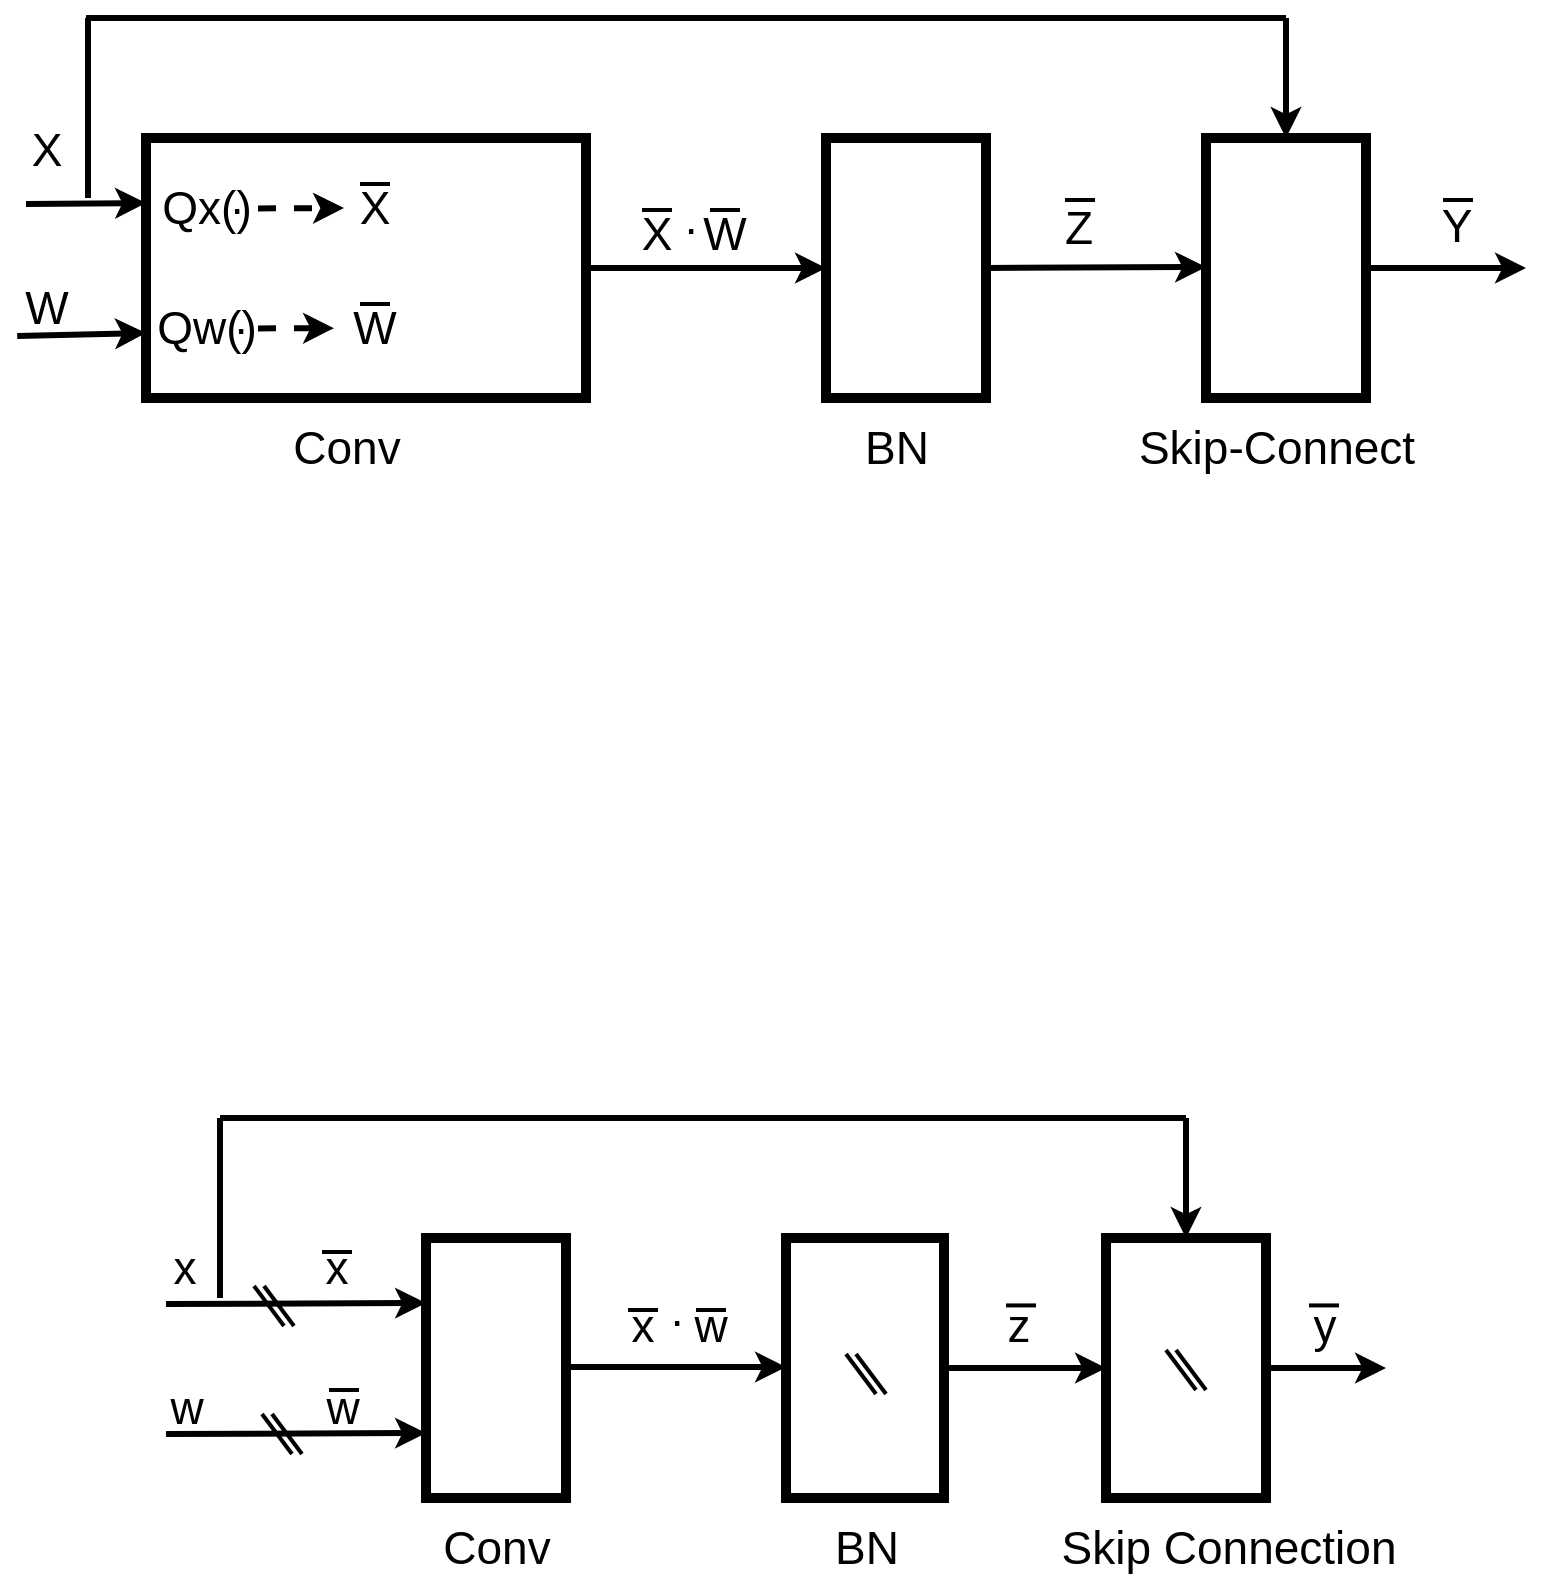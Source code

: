 <mxfile version="14.7.3" type="github" pages="5">
  <diagram id="5EhtU26LFunao_Nc3_9_" name="block">
    <mxGraphModel dx="1357" dy="777" grid="1" gridSize="10" guides="1" tooltips="1" connect="1" arrows="1" fold="1" page="1" pageScale="1" pageWidth="827" pageHeight="1169" math="1" shadow="0">
      <root>
        <mxCell id="0" />
        <mxCell id="1" parent="0" />
        <mxCell id="zD10eJVsCHMhNYYNWM0q-5" value="" style="rounded=0;whiteSpace=wrap;html=1;sketch=0;strokeWidth=5;" parent="1" vertex="1">
          <mxGeometry x="120" y="150" width="220" height="130" as="geometry" />
        </mxCell>
        <mxCell id="zD10eJVsCHMhNYYNWM0q-7" value="" style="endArrow=classic;html=1;strokeWidth=3;entryX=0;entryY=0.25;entryDx=0;entryDy=0;" parent="1" target="zD10eJVsCHMhNYYNWM0q-5" edge="1">
          <mxGeometry width="50" height="50" relative="1" as="geometry">
            <mxPoint x="60" y="183" as="sourcePoint" />
            <mxPoint x="100" y="250" as="targetPoint" />
          </mxGeometry>
        </mxCell>
        <mxCell id="zD10eJVsCHMhNYYNWM0q-8" value="X" style="text;html=1;resizable=0;autosize=1;align=center;verticalAlign=middle;points=[];fillColor=none;strokeColor=none;rounded=0;sketch=0;fontSize=23;" parent="1" vertex="1">
          <mxGeometry x="55" y="141" width="30" height="30" as="geometry" />
        </mxCell>
        <mxCell id="zD10eJVsCHMhNYYNWM0q-13" value="" style="endArrow=classic;html=1;strokeWidth=3;entryX=0;entryY=0.5;entryDx=0;entryDy=0;exitX=1;exitY=0.5;exitDx=0;exitDy=0;" parent="1" source="zD10eJVsCHMhNYYNWM0q-5" target="zD10eJVsCHMhNYYNWM0q-14" edge="1">
          <mxGeometry width="50" height="50" relative="1" as="geometry">
            <mxPoint x="290" y="214.5" as="sourcePoint" />
            <mxPoint x="450" y="214.5" as="targetPoint" />
          </mxGeometry>
        </mxCell>
        <mxCell id="zD10eJVsCHMhNYYNWM0q-14" value="" style="rounded=0;whiteSpace=wrap;html=1;sketch=0;strokeWidth=5;" parent="1" vertex="1">
          <mxGeometry x="460" y="150" width="80" height="130" as="geometry" />
        </mxCell>
        <mxCell id="zD10eJVsCHMhNYYNWM0q-15" value="" style="rounded=0;whiteSpace=wrap;html=1;sketch=0;strokeWidth=5;" parent="1" vertex="1">
          <mxGeometry x="650" y="150" width="80" height="130" as="geometry" />
        </mxCell>
        <mxCell id="zD10eJVsCHMhNYYNWM0q-16" value="" style="endArrow=classic;html=1;strokeWidth=3;entryX=0;entryY=0.5;entryDx=0;entryDy=0;exitX=1;exitY=0.5;exitDx=0;exitDy=0;" parent="1" source="zD10eJVsCHMhNYYNWM0q-14" edge="1">
          <mxGeometry width="50" height="50" relative="1" as="geometry">
            <mxPoint x="490" y="214.5" as="sourcePoint" />
            <mxPoint x="650" y="214.5" as="targetPoint" />
          </mxGeometry>
        </mxCell>
        <mxCell id="zD10eJVsCHMhNYYNWM0q-23" value="" style="group" parent="1" vertex="1" connectable="0">
          <mxGeometry x="219" y="170" width="30" height="30" as="geometry" />
        </mxCell>
        <mxCell id="zD10eJVsCHMhNYYNWM0q-20" value="X" style="text;html=1;resizable=0;autosize=1;align=center;verticalAlign=middle;points=[];fillColor=none;strokeColor=none;rounded=0;sketch=0;fontSize=23;" parent="zD10eJVsCHMhNYYNWM0q-23" vertex="1">
          <mxGeometry width="30" height="30" as="geometry" />
        </mxCell>
        <mxCell id="zD10eJVsCHMhNYYNWM0q-22" value="" style="endArrow=none;html=1;strokeWidth=2;fontSize=23;" parent="zD10eJVsCHMhNYYNWM0q-23" edge="1">
          <mxGeometry width="50" height="50" relative="1" as="geometry">
            <mxPoint x="8" y="3" as="sourcePoint" />
            <mxPoint x="23" y="3" as="targetPoint" />
          </mxGeometry>
        </mxCell>
        <mxCell id="zD10eJVsCHMhNYYNWM0q-24" value="" style="endArrow=classic;html=1;strokeWidth=3;entryX=0;entryY=0.75;entryDx=0;entryDy=0;exitX=0.14;exitY=0.967;exitDx=0;exitDy=0;exitPerimeter=0;" parent="1" source="zD10eJVsCHMhNYYNWM0q-25" target="zD10eJVsCHMhNYYNWM0q-5" edge="1">
          <mxGeometry width="50" height="50" relative="1" as="geometry">
            <mxPoint x="40" y="248" as="sourcePoint" />
            <mxPoint x="80" y="290" as="targetPoint" />
          </mxGeometry>
        </mxCell>
        <mxCell id="zD10eJVsCHMhNYYNWM0q-25" value="W" style="text;html=1;resizable=0;autosize=1;align=center;verticalAlign=middle;points=[];fillColor=none;strokeColor=none;rounded=0;sketch=0;fontSize=23;" parent="1" vertex="1">
          <mxGeometry x="50" y="220" width="40" height="30" as="geometry" />
        </mxCell>
        <mxCell id="zD10eJVsCHMhNYYNWM0q-26" value="Qx()" style="text;html=1;resizable=0;autosize=1;align=center;verticalAlign=middle;points=[];fillColor=none;strokeColor=none;rounded=0;sketch=0;fontSize=23;" parent="1" vertex="1">
          <mxGeometry x="120" y="170" width="60" height="30" as="geometry" />
        </mxCell>
        <mxCell id="zD10eJVsCHMhNYYNWM0q-27" value="" style="endArrow=classic;html=1;strokeWidth=3;dashed=1;" parent="1" target="zD10eJVsCHMhNYYNWM0q-20" edge="1">
          <mxGeometry width="50" height="50" relative="1" as="geometry">
            <mxPoint x="176" y="185.21" as="sourcePoint" />
            <mxPoint x="201" y="185" as="targetPoint" />
          </mxGeometry>
        </mxCell>
        <mxCell id="zD10eJVsCHMhNYYNWM0q-28" value="" style="group" parent="1" vertex="1" connectable="0">
          <mxGeometry x="219" y="230" width="35" height="30" as="geometry" />
        </mxCell>
        <mxCell id="zD10eJVsCHMhNYYNWM0q-29" value="W" style="text;html=1;resizable=0;autosize=1;align=center;verticalAlign=middle;points=[];fillColor=none;strokeColor=none;rounded=0;sketch=0;fontSize=23;" parent="zD10eJVsCHMhNYYNWM0q-28" vertex="1">
          <mxGeometry x="-5" width="40" height="30" as="geometry" />
        </mxCell>
        <mxCell id="zD10eJVsCHMhNYYNWM0q-30" value="" style="endArrow=none;html=1;strokeWidth=2;fontSize=23;" parent="zD10eJVsCHMhNYYNWM0q-28" edge="1">
          <mxGeometry width="50" height="50" relative="1" as="geometry">
            <mxPoint x="8" y="3" as="sourcePoint" />
            <mxPoint x="23" y="3" as="targetPoint" />
          </mxGeometry>
        </mxCell>
        <mxCell id="zD10eJVsCHMhNYYNWM0q-31" value="Qw()" style="text;html=1;resizable=0;autosize=1;align=center;verticalAlign=middle;points=[];fillColor=none;strokeColor=none;rounded=0;sketch=0;fontSize=23;" parent="1" vertex="1">
          <mxGeometry x="115" y="230" width="70" height="30" as="geometry" />
        </mxCell>
        <mxCell id="zD10eJVsCHMhNYYNWM0q-32" value="" style="endArrow=classic;html=1;strokeWidth=3;dashed=1;" parent="1" target="zD10eJVsCHMhNYYNWM0q-29" edge="1">
          <mxGeometry width="50" height="50" relative="1" as="geometry">
            <mxPoint x="176" y="245.21" as="sourcePoint" />
            <mxPoint x="201" y="245" as="targetPoint" />
          </mxGeometry>
        </mxCell>
        <mxCell id="zD10eJVsCHMhNYYNWM0q-40" value="" style="group" parent="1" vertex="1" connectable="0">
          <mxGeometry x="360" y="174" width="69" height="39" as="geometry" />
        </mxCell>
        <mxCell id="zD10eJVsCHMhNYYNWM0q-33" value="" style="group" parent="zD10eJVsCHMhNYYNWM0q-40" vertex="1" connectable="0">
          <mxGeometry y="9" width="30" height="30" as="geometry" />
        </mxCell>
        <mxCell id="zD10eJVsCHMhNYYNWM0q-34" value="X" style="text;html=1;resizable=0;autosize=1;align=center;verticalAlign=middle;points=[];fillColor=none;strokeColor=none;rounded=0;sketch=0;fontSize=23;" parent="zD10eJVsCHMhNYYNWM0q-33" vertex="1">
          <mxGeometry width="30" height="30" as="geometry" />
        </mxCell>
        <mxCell id="zD10eJVsCHMhNYYNWM0q-35" value="" style="endArrow=none;html=1;strokeWidth=2;fontSize=23;" parent="zD10eJVsCHMhNYYNWM0q-33" edge="1">
          <mxGeometry width="50" height="50" relative="1" as="geometry">
            <mxPoint x="8" y="3" as="sourcePoint" />
            <mxPoint x="23" y="3" as="targetPoint" />
          </mxGeometry>
        </mxCell>
        <mxCell id="zD10eJVsCHMhNYYNWM0q-36" value="" style="group" parent="zD10eJVsCHMhNYYNWM0q-40" vertex="1" connectable="0">
          <mxGeometry x="34" y="9" width="35" height="30" as="geometry" />
        </mxCell>
        <mxCell id="zD10eJVsCHMhNYYNWM0q-37" value="W" style="text;html=1;resizable=0;autosize=1;align=center;verticalAlign=middle;points=[];fillColor=none;strokeColor=none;rounded=0;sketch=0;fontSize=23;" parent="zD10eJVsCHMhNYYNWM0q-36" vertex="1">
          <mxGeometry x="-5" width="40" height="30" as="geometry" />
        </mxCell>
        <mxCell id="zD10eJVsCHMhNYYNWM0q-38" value="" style="endArrow=none;html=1;strokeWidth=2;fontSize=23;" parent="zD10eJVsCHMhNYYNWM0q-36" edge="1">
          <mxGeometry width="50" height="50" relative="1" as="geometry">
            <mxPoint x="8" y="3" as="sourcePoint" />
            <mxPoint x="23" y="3" as="targetPoint" />
          </mxGeometry>
        </mxCell>
        <mxCell id="zD10eJVsCHMhNYYNWM0q-39" value="." style="text;html=1;resizable=0;autosize=1;align=center;verticalAlign=middle;points=[];fillColor=none;strokeColor=none;rounded=0;sketch=0;fontSize=23;" parent="zD10eJVsCHMhNYYNWM0q-40" vertex="1">
          <mxGeometry x="22" y="1" width="20" height="30" as="geometry" />
        </mxCell>
        <mxCell id="zD10eJVsCHMhNYYNWM0q-52" value="Conv" style="text;html=1;resizable=0;autosize=1;align=center;verticalAlign=middle;points=[];fillColor=none;strokeColor=none;rounded=0;sketch=0;fontSize=23;" parent="1" vertex="1">
          <mxGeometry x="185" y="290" width="70" height="30" as="geometry" />
        </mxCell>
        <mxCell id="zD10eJVsCHMhNYYNWM0q-53" value="BN" style="text;html=1;resizable=0;autosize=1;align=center;verticalAlign=middle;points=[];fillColor=none;strokeColor=none;rounded=0;sketch=0;fontSize=23;" parent="1" vertex="1">
          <mxGeometry x="470" y="290" width="50" height="30" as="geometry" />
        </mxCell>
        <mxCell id="zD10eJVsCHMhNYYNWM0q-54" value="Skip-Connect" style="text;html=1;resizable=0;autosize=1;align=center;verticalAlign=middle;points=[];fillColor=none;strokeColor=none;rounded=0;sketch=0;fontSize=23;" parent="1" vertex="1">
          <mxGeometry x="610" y="290" width="150" height="30" as="geometry" />
        </mxCell>
        <mxCell id="zD10eJVsCHMhNYYNWM0q-56" value="" style="endArrow=none;html=1;strokeWidth=3;endFill=0;" parent="1" edge="1">
          <mxGeometry width="50" height="50" relative="1" as="geometry">
            <mxPoint x="91" y="180" as="sourcePoint" />
            <mxPoint x="91" y="90" as="targetPoint" />
          </mxGeometry>
        </mxCell>
        <mxCell id="zD10eJVsCHMhNYYNWM0q-57" value="" style="endArrow=none;html=1;strokeWidth=3;endFill=0;" parent="1" edge="1">
          <mxGeometry width="50" height="50" relative="1" as="geometry">
            <mxPoint x="90" y="90" as="sourcePoint" />
            <mxPoint x="690" y="90" as="targetPoint" />
          </mxGeometry>
        </mxCell>
        <mxCell id="zD10eJVsCHMhNYYNWM0q-58" value="" style="endArrow=classic;html=1;strokeWidth=3;entryX=0.5;entryY=0;entryDx=0;entryDy=0;" parent="1" target="zD10eJVsCHMhNYYNWM0q-15" edge="1">
          <mxGeometry width="50" height="50" relative="1" as="geometry">
            <mxPoint x="690" y="90" as="sourcePoint" />
            <mxPoint x="730" y="50" as="targetPoint" />
          </mxGeometry>
        </mxCell>
        <mxCell id="zD10eJVsCHMhNYYNWM0q-59" value="." style="text;html=1;resizable=0;autosize=1;align=center;verticalAlign=middle;points=[];fillColor=none;strokeColor=none;rounded=0;sketch=0;fontSize=23;" parent="1" vertex="1">
          <mxGeometry x="157" y="225" width="20" height="30" as="geometry" />
        </mxCell>
        <mxCell id="zD10eJVsCHMhNYYNWM0q-60" value="." style="text;html=1;resizable=0;autosize=1;align=center;verticalAlign=middle;points=[];fillColor=none;strokeColor=none;rounded=0;sketch=0;fontSize=23;" parent="1" vertex="1">
          <mxGeometry x="155" y="165" width="20" height="30" as="geometry" />
        </mxCell>
        <mxCell id="zD10eJVsCHMhNYYNWM0q-69" value="Z" style="text;html=1;resizable=0;autosize=1;align=center;verticalAlign=middle;points=[];fillColor=none;strokeColor=none;rounded=0;sketch=0;fontSize=23;" parent="1" vertex="1">
          <mxGeometry x="571" y="180" width="30" height="30" as="geometry" />
        </mxCell>
        <mxCell id="zD10eJVsCHMhNYYNWM0q-70" value="" style="endArrow=classic;html=1;strokeWidth=3;" parent="1" edge="1">
          <mxGeometry width="50" height="50" relative="1" as="geometry">
            <mxPoint x="730" y="215" as="sourcePoint" />
            <mxPoint x="810" y="215" as="targetPoint" />
          </mxGeometry>
        </mxCell>
        <mxCell id="zD10eJVsCHMhNYYNWM0q-71" value="Y" style="text;html=1;resizable=0;autosize=1;align=center;verticalAlign=middle;points=[];fillColor=none;strokeColor=none;rounded=0;sketch=0;fontSize=23;" parent="1" vertex="1">
          <mxGeometry x="760" y="178.5" width="30" height="30" as="geometry" />
        </mxCell>
        <mxCell id="zD10eJVsCHMhNYYNWM0q-73" value="" style="rounded=0;whiteSpace=wrap;html=1;sketch=0;strokeWidth=5;" parent="1" vertex="1">
          <mxGeometry x="260" y="700" width="70" height="130" as="geometry" />
        </mxCell>
        <mxCell id="zD10eJVsCHMhNYYNWM0q-74" value="" style="endArrow=classic;html=1;strokeWidth=3;entryX=0;entryY=0.25;entryDx=0;entryDy=0;" parent="1" target="zD10eJVsCHMhNYYNWM0q-73" edge="1">
          <mxGeometry width="50" height="50" relative="1" as="geometry">
            <mxPoint x="130" y="733" as="sourcePoint" />
            <mxPoint x="90" y="800" as="targetPoint" />
          </mxGeometry>
        </mxCell>
        <mxCell id="zD10eJVsCHMhNYYNWM0q-75" value="x" style="text;html=1;resizable=0;autosize=1;align=center;verticalAlign=middle;points=[];fillColor=none;strokeColor=none;rounded=0;sketch=0;fontSize=23;" parent="1" vertex="1">
          <mxGeometry x="124" y="700" width="30" height="30" as="geometry" />
        </mxCell>
        <mxCell id="zD10eJVsCHMhNYYNWM0q-76" value="" style="endArrow=classic;html=1;strokeWidth=3;entryX=0;entryY=0.25;entryDx=0;entryDy=0;exitX=1;exitY=0.25;exitDx=0;exitDy=0;" parent="1" edge="1">
          <mxGeometry width="50" height="50" relative="1" as="geometry">
            <mxPoint x="330" y="764.5" as="sourcePoint" />
            <mxPoint x="440" y="764.5" as="targetPoint" />
          </mxGeometry>
        </mxCell>
        <mxCell id="zD10eJVsCHMhNYYNWM0q-77" value="" style="rounded=0;whiteSpace=wrap;html=1;sketch=0;strokeWidth=5;" parent="1" vertex="1">
          <mxGeometry x="440" y="700" width="79" height="130" as="geometry" />
        </mxCell>
        <mxCell id="zD10eJVsCHMhNYYNWM0q-78" value="" style="rounded=0;whiteSpace=wrap;html=1;sketch=0;strokeWidth=5;" parent="1" vertex="1">
          <mxGeometry x="600" y="700" width="80" height="130" as="geometry" />
        </mxCell>
        <mxCell id="zD10eJVsCHMhNYYNWM0q-79" value="" style="endArrow=classic;html=1;strokeWidth=3;entryX=0;entryY=0.5;entryDx=0;entryDy=0;exitX=1;exitY=0.5;exitDx=0;exitDy=0;" parent="1" source="zD10eJVsCHMhNYYNWM0q-77" target="zD10eJVsCHMhNYYNWM0q-78" edge="1">
          <mxGeometry width="50" height="50" relative="1" as="geometry">
            <mxPoint x="480" y="764.5" as="sourcePoint" />
            <mxPoint x="640" y="764.5" as="targetPoint" />
          </mxGeometry>
        </mxCell>
        <mxCell id="zD10eJVsCHMhNYYNWM0q-80" value="" style="group" parent="1" vertex="1" connectable="0">
          <mxGeometry x="200" y="700" width="30" height="30" as="geometry" />
        </mxCell>
        <mxCell id="zD10eJVsCHMhNYYNWM0q-81" value="x" style="text;html=1;resizable=0;autosize=1;align=center;verticalAlign=middle;points=[];fillColor=none;strokeColor=none;rounded=0;sketch=0;fontSize=23;" parent="zD10eJVsCHMhNYYNWM0q-80" vertex="1">
          <mxGeometry width="30" height="30" as="geometry" />
        </mxCell>
        <mxCell id="zD10eJVsCHMhNYYNWM0q-82" value="" style="endArrow=none;html=1;strokeWidth=2;fontSize=23;" parent="zD10eJVsCHMhNYYNWM0q-80" edge="1">
          <mxGeometry width="50" height="50" relative="1" as="geometry">
            <mxPoint x="8" y="7" as="sourcePoint" />
            <mxPoint x="23" y="7" as="targetPoint" />
          </mxGeometry>
        </mxCell>
        <mxCell id="zD10eJVsCHMhNYYNWM0q-83" value="" style="endArrow=classic;html=1;strokeWidth=3;entryX=0;entryY=0.75;entryDx=0;entryDy=0;" parent="1" target="zD10eJVsCHMhNYYNWM0q-73" edge="1">
          <mxGeometry width="50" height="50" relative="1" as="geometry">
            <mxPoint x="130" y="798" as="sourcePoint" />
            <mxPoint x="70" y="840" as="targetPoint" />
          </mxGeometry>
        </mxCell>
        <mxCell id="zD10eJVsCHMhNYYNWM0q-84" value="w" style="text;html=1;resizable=0;autosize=1;align=center;verticalAlign=middle;points=[];fillColor=none;strokeColor=none;rounded=0;sketch=0;fontSize=23;" parent="1" vertex="1">
          <mxGeometry x="125" y="770" width="30" height="30" as="geometry" />
        </mxCell>
        <mxCell id="zD10eJVsCHMhNYYNWM0q-87" value="" style="group" parent="1" vertex="1" connectable="0">
          <mxGeometry x="202.5" y="770" width="35" height="30" as="geometry" />
        </mxCell>
        <mxCell id="zD10eJVsCHMhNYYNWM0q-88" value="w" style="text;html=1;resizable=0;autosize=1;align=center;verticalAlign=middle;points=[];fillColor=none;strokeColor=none;rounded=0;sketch=0;fontSize=23;" parent="zD10eJVsCHMhNYYNWM0q-87" vertex="1">
          <mxGeometry width="30" height="30" as="geometry" />
        </mxCell>
        <mxCell id="zD10eJVsCHMhNYYNWM0q-89" value="" style="endArrow=none;html=1;strokeWidth=2;fontSize=23;" parent="zD10eJVsCHMhNYYNWM0q-87" edge="1">
          <mxGeometry width="50" height="50" relative="1" as="geometry">
            <mxPoint x="9" y="6" as="sourcePoint" />
            <mxPoint x="24" y="6" as="targetPoint" />
          </mxGeometry>
        </mxCell>
        <mxCell id="zD10eJVsCHMhNYYNWM0q-92" value="" style="group" parent="1" vertex="1" connectable="0">
          <mxGeometry x="353" y="720" width="69" height="39" as="geometry" />
        </mxCell>
        <mxCell id="zD10eJVsCHMhNYYNWM0q-93" value="" style="group" parent="zD10eJVsCHMhNYYNWM0q-92" vertex="1" connectable="0">
          <mxGeometry y="9" width="30" height="30" as="geometry" />
        </mxCell>
        <mxCell id="zD10eJVsCHMhNYYNWM0q-94" value="x" style="text;html=1;resizable=0;autosize=1;align=center;verticalAlign=middle;points=[];fillColor=none;strokeColor=none;rounded=0;sketch=0;fontSize=23;" parent="zD10eJVsCHMhNYYNWM0q-93" vertex="1">
          <mxGeometry width="30" height="30" as="geometry" />
        </mxCell>
        <mxCell id="zD10eJVsCHMhNYYNWM0q-95" value="" style="endArrow=none;html=1;strokeWidth=2;fontSize=23;" parent="zD10eJVsCHMhNYYNWM0q-93" edge="1">
          <mxGeometry width="50" height="50" relative="1" as="geometry">
            <mxPoint x="8" y="7" as="sourcePoint" />
            <mxPoint x="23" y="7" as="targetPoint" />
          </mxGeometry>
        </mxCell>
        <mxCell id="zD10eJVsCHMhNYYNWM0q-96" value="" style="group" parent="zD10eJVsCHMhNYYNWM0q-92" vertex="1" connectable="0">
          <mxGeometry x="34" y="9" width="35" height="30" as="geometry" />
        </mxCell>
        <mxCell id="zD10eJVsCHMhNYYNWM0q-97" value="w" style="text;html=1;resizable=0;autosize=1;align=center;verticalAlign=middle;points=[];fillColor=none;strokeColor=none;rounded=0;sketch=0;fontSize=23;" parent="zD10eJVsCHMhNYYNWM0q-96" vertex="1">
          <mxGeometry width="30" height="30" as="geometry" />
        </mxCell>
        <mxCell id="zD10eJVsCHMhNYYNWM0q-98" value="" style="endArrow=none;html=1;strokeWidth=2;fontSize=23;" parent="zD10eJVsCHMhNYYNWM0q-96" edge="1">
          <mxGeometry width="50" height="50" relative="1" as="geometry">
            <mxPoint x="8" y="7" as="sourcePoint" />
            <mxPoint x="23" y="7" as="targetPoint" />
          </mxGeometry>
        </mxCell>
        <mxCell id="zD10eJVsCHMhNYYNWM0q-99" value="." style="text;html=1;resizable=0;autosize=1;align=center;verticalAlign=middle;points=[];fillColor=none;strokeColor=none;rounded=0;sketch=0;fontSize=23;" parent="zD10eJVsCHMhNYYNWM0q-92" vertex="1">
          <mxGeometry x="22" y="1" width="20" height="30" as="geometry" />
        </mxCell>
        <mxCell id="zD10eJVsCHMhNYYNWM0q-100" value="Conv" style="text;html=1;resizable=0;autosize=1;align=center;verticalAlign=middle;points=[];fillColor=none;strokeColor=none;rounded=0;sketch=0;fontSize=23;" parent="1" vertex="1">
          <mxGeometry x="260" y="840" width="70" height="30" as="geometry" />
        </mxCell>
        <mxCell id="zD10eJVsCHMhNYYNWM0q-101" value="BN" style="text;html=1;resizable=0;autosize=1;align=center;verticalAlign=middle;points=[];fillColor=none;strokeColor=none;rounded=0;sketch=0;fontSize=23;" parent="1" vertex="1">
          <mxGeometry x="454.5" y="840" width="50" height="30" as="geometry" />
        </mxCell>
        <mxCell id="zD10eJVsCHMhNYYNWM0q-102" value="Skip Connection" style="text;html=1;resizable=0;autosize=1;align=center;verticalAlign=middle;points=[];fillColor=none;strokeColor=none;rounded=0;sketch=0;fontSize=23;" parent="1" vertex="1">
          <mxGeometry x="571" y="840" width="180" height="30" as="geometry" />
        </mxCell>
        <mxCell id="zD10eJVsCHMhNYYNWM0q-103" value="" style="endArrow=none;html=1;strokeWidth=3;endFill=0;" parent="1" edge="1">
          <mxGeometry width="50" height="50" relative="1" as="geometry">
            <mxPoint x="157" y="730" as="sourcePoint" />
            <mxPoint x="157" y="640.0" as="targetPoint" />
          </mxGeometry>
        </mxCell>
        <mxCell id="zD10eJVsCHMhNYYNWM0q-104" value="" style="endArrow=none;html=1;strokeWidth=3;endFill=0;" parent="1" edge="1">
          <mxGeometry width="50" height="50" relative="1" as="geometry">
            <mxPoint x="157" y="640" as="sourcePoint" />
            <mxPoint x="640" y="640" as="targetPoint" />
          </mxGeometry>
        </mxCell>
        <mxCell id="zD10eJVsCHMhNYYNWM0q-105" value="" style="endArrow=classic;html=1;strokeWidth=3;entryX=0.5;entryY=0;entryDx=0;entryDy=0;" parent="1" target="zD10eJVsCHMhNYYNWM0q-78" edge="1">
          <mxGeometry width="50" height="50" relative="1" as="geometry">
            <mxPoint x="640" y="640" as="sourcePoint" />
            <mxPoint x="720" y="600" as="targetPoint" />
          </mxGeometry>
        </mxCell>
        <mxCell id="zD10eJVsCHMhNYYNWM0q-108" value="z" style="text;html=1;resizable=0;autosize=1;align=center;verticalAlign=middle;points=[];fillColor=none;strokeColor=none;rounded=0;sketch=0;fontSize=23;" parent="1" vertex="1">
          <mxGeometry x="541" y="728.5" width="30" height="30" as="geometry" />
        </mxCell>
        <mxCell id="zD10eJVsCHMhNYYNWM0q-109" value="" style="endArrow=classic;html=1;strokeWidth=3;exitX=1;exitY=0.5;exitDx=0;exitDy=0;" parent="1" source="zD10eJVsCHMhNYYNWM0q-78" edge="1">
          <mxGeometry width="50" height="50" relative="1" as="geometry">
            <mxPoint x="720" y="765" as="sourcePoint" />
            <mxPoint x="740" y="765" as="targetPoint" />
          </mxGeometry>
        </mxCell>
        <mxCell id="zD10eJVsCHMhNYYNWM0q-110" value="y" style="text;html=1;resizable=0;autosize=1;align=center;verticalAlign=middle;points=[];fillColor=none;strokeColor=none;rounded=0;sketch=0;fontSize=23;" parent="1" vertex="1">
          <mxGeometry x="694" y="728.5" width="30" height="30" as="geometry" />
        </mxCell>
        <mxCell id="zD10eJVsCHMhNYYNWM0q-117" value="" style="group" parent="1" vertex="1" connectable="0">
          <mxGeometry x="174" y="724" width="20" height="20" as="geometry" />
        </mxCell>
        <mxCell id="zD10eJVsCHMhNYYNWM0q-112" value="" style="endArrow=none;html=1;strokeWidth=2;fontSize=23;" parent="zD10eJVsCHMhNYYNWM0q-117" edge="1">
          <mxGeometry width="50" height="50" relative="1" as="geometry">
            <mxPoint as="sourcePoint" />
            <mxPoint x="15" y="20" as="targetPoint" />
          </mxGeometry>
        </mxCell>
        <mxCell id="zD10eJVsCHMhNYYNWM0q-113" value="" style="endArrow=none;html=1;strokeWidth=2;fontSize=23;" parent="zD10eJVsCHMhNYYNWM0q-117" edge="1">
          <mxGeometry width="50" height="50" relative="1" as="geometry">
            <mxPoint x="5" as="sourcePoint" />
            <mxPoint x="20" y="20" as="targetPoint" />
          </mxGeometry>
        </mxCell>
        <mxCell id="zD10eJVsCHMhNYYNWM0q-126" value="" style="group" parent="1" vertex="1" connectable="0">
          <mxGeometry x="178" y="788" width="20" height="20" as="geometry" />
        </mxCell>
        <mxCell id="zD10eJVsCHMhNYYNWM0q-127" value="" style="endArrow=none;html=1;strokeWidth=2;fontSize=23;" parent="zD10eJVsCHMhNYYNWM0q-126" edge="1">
          <mxGeometry width="50" height="50" relative="1" as="geometry">
            <mxPoint as="sourcePoint" />
            <mxPoint x="15" y="20" as="targetPoint" />
          </mxGeometry>
        </mxCell>
        <mxCell id="zD10eJVsCHMhNYYNWM0q-128" value="" style="endArrow=none;html=1;strokeWidth=2;fontSize=23;" parent="zD10eJVsCHMhNYYNWM0q-126" edge="1">
          <mxGeometry width="50" height="50" relative="1" as="geometry">
            <mxPoint x="5" as="sourcePoint" />
            <mxPoint x="20" y="20" as="targetPoint" />
          </mxGeometry>
        </mxCell>
        <mxCell id="zD10eJVsCHMhNYYNWM0q-140" value="" style="group" parent="1" vertex="1" connectable="0">
          <mxGeometry x="470" y="758" width="20" height="20" as="geometry" />
        </mxCell>
        <mxCell id="zD10eJVsCHMhNYYNWM0q-141" value="" style="endArrow=none;html=1;strokeWidth=2;fontSize=23;" parent="zD10eJVsCHMhNYYNWM0q-140" edge="1">
          <mxGeometry width="50" height="50" relative="1" as="geometry">
            <mxPoint as="sourcePoint" />
            <mxPoint x="15" y="20" as="targetPoint" />
          </mxGeometry>
        </mxCell>
        <mxCell id="zD10eJVsCHMhNYYNWM0q-142" value="" style="endArrow=none;html=1;strokeWidth=2;fontSize=23;" parent="zD10eJVsCHMhNYYNWM0q-140" edge="1">
          <mxGeometry width="50" height="50" relative="1" as="geometry">
            <mxPoint x="5" as="sourcePoint" />
            <mxPoint x="20" y="20" as="targetPoint" />
          </mxGeometry>
        </mxCell>
        <mxCell id="zD10eJVsCHMhNYYNWM0q-143" value="" style="group" parent="1" vertex="1" connectable="0">
          <mxGeometry x="630" y="756" width="20" height="20" as="geometry" />
        </mxCell>
        <mxCell id="zD10eJVsCHMhNYYNWM0q-144" value="" style="endArrow=none;html=1;strokeWidth=2;fontSize=23;" parent="zD10eJVsCHMhNYYNWM0q-143" edge="1">
          <mxGeometry width="50" height="50" relative="1" as="geometry">
            <mxPoint as="sourcePoint" />
            <mxPoint x="15" y="20" as="targetPoint" />
          </mxGeometry>
        </mxCell>
        <mxCell id="zD10eJVsCHMhNYYNWM0q-145" value="" style="endArrow=none;html=1;strokeWidth=2;fontSize=23;" parent="zD10eJVsCHMhNYYNWM0q-143" edge="1">
          <mxGeometry width="50" height="50" relative="1" as="geometry">
            <mxPoint x="5" as="sourcePoint" />
            <mxPoint x="20" y="20" as="targetPoint" />
          </mxGeometry>
        </mxCell>
        <mxCell id="nrNasHNi3d2uR7ftmimD-1" value="" style="endArrow=none;html=1;strokeWidth=2;fontSize=23;" parent="1" edge="1">
          <mxGeometry width="50" height="50" relative="1" as="geometry">
            <mxPoint x="579.5" y="181" as="sourcePoint" />
            <mxPoint x="594.5" y="181" as="targetPoint" />
          </mxGeometry>
        </mxCell>
        <mxCell id="nrNasHNi3d2uR7ftmimD-2" value="" style="endArrow=none;html=1;strokeWidth=2;fontSize=23;" parent="1" edge="1">
          <mxGeometry width="50" height="50" relative="1" as="geometry">
            <mxPoint x="768.5" y="181" as="sourcePoint" />
            <mxPoint x="783.5" y="181" as="targetPoint" />
          </mxGeometry>
        </mxCell>
        <mxCell id="nrNasHNi3d2uR7ftmimD-4" value="" style="endArrow=none;html=1;strokeWidth=2;fontSize=23;" parent="1" edge="1">
          <mxGeometry width="50" height="50" relative="1" as="geometry">
            <mxPoint x="550" y="733.71" as="sourcePoint" />
            <mxPoint x="565" y="733.71" as="targetPoint" />
          </mxGeometry>
        </mxCell>
        <mxCell id="nrNasHNi3d2uR7ftmimD-5" value="" style="endArrow=none;html=1;strokeWidth=2;fontSize=23;" parent="1" edge="1">
          <mxGeometry width="50" height="50" relative="1" as="geometry">
            <mxPoint x="701.5" y="733.71" as="sourcePoint" />
            <mxPoint x="716.5" y="733.71" as="targetPoint" />
          </mxGeometry>
        </mxCell>
      </root>
    </mxGraphModel>
  </diagram>
  <diagram id="OJx3AyyfuE2bEoelnIYq" name="Multi-level BN">
    <mxGraphModel dx="1357" dy="716" grid="1" gridSize="10" guides="1" tooltips="1" connect="1" arrows="1" fold="1" page="1" pageScale="1" pageWidth="827" pageHeight="1169" math="0" shadow="0">
      <root>
        <mxCell id="sPkpVFjHLK-y1RoEhHZu-0" />
        <mxCell id="sPkpVFjHLK-y1RoEhHZu-1" parent="sPkpVFjHLK-y1RoEhHZu-0" />
        <mxCell id="sPkpVFjHLK-y1RoEhHZu-2" value="" style="rounded=0;whiteSpace=wrap;html=1;sketch=0;strokeWidth=5;fontSize=23;" parent="sPkpVFjHLK-y1RoEhHZu-1" vertex="1">
          <mxGeometry x="7" y="184" width="790" height="40" as="geometry" />
        </mxCell>
        <mxCell id="sPkpVFjHLK-y1RoEhHZu-3" value="Level-3" style="rounded=0;whiteSpace=wrap;html=1;sketch=0;strokeWidth=5;fontSize=23;" parent="sPkpVFjHLK-y1RoEhHZu-1" vertex="1">
          <mxGeometry x="17" y="57" width="100" height="60" as="geometry" />
        </mxCell>
        <mxCell id="csQO_V0Kfk4g-QKtHZ9b-95" value="" style="edgeStyle=orthogonalEdgeStyle;curved=0;rounded=1;sketch=0;orthogonalLoop=1;jettySize=auto;html=1;dashed=1;dashPattern=1 1;endArrow=none;endFill=0;strokeWidth=2;fontSize=23;" parent="sPkpVFjHLK-y1RoEhHZu-1" source="sPkpVFjHLK-y1RoEhHZu-4" target="csQO_V0Kfk4g-QKtHZ9b-1" edge="1">
          <mxGeometry relative="1" as="geometry" />
        </mxCell>
        <mxCell id="sPkpVFjHLK-y1RoEhHZu-4" value="Level-4" style="rounded=0;whiteSpace=wrap;html=1;sketch=0;strokeWidth=5;fontSize=23;" parent="sPkpVFjHLK-y1RoEhHZu-1" vertex="1">
          <mxGeometry x="178" y="57" width="100" height="60" as="geometry" />
        </mxCell>
        <mxCell id="csQO_V0Kfk4g-QKtHZ9b-0" value="" style="endArrow=classic;html=1;strokeWidth=3;exitX=1;exitY=0.5;exitDx=0;exitDy=0;entryX=0;entryY=0.5;entryDx=0;entryDy=0;" parent="sPkpVFjHLK-y1RoEhHZu-1" source="sPkpVFjHLK-y1RoEhHZu-3" target="sPkpVFjHLK-y1RoEhHZu-4" edge="1">
          <mxGeometry width="50" height="50" relative="1" as="geometry">
            <mxPoint x="114.0" y="83.5" as="sourcePoint" />
            <mxPoint x="174.0" y="83.5" as="targetPoint" />
          </mxGeometry>
        </mxCell>
        <mxCell id="csQO_V0Kfk4g-QKtHZ9b-1" value="Level-5" style="rounded=0;whiteSpace=wrap;html=1;sketch=0;strokeWidth=5;fontSize=23;" parent="sPkpVFjHLK-y1RoEhHZu-1" vertex="1">
          <mxGeometry x="342" y="57" width="100" height="60" as="geometry" />
        </mxCell>
        <mxCell id="csQO_V0Kfk4g-QKtHZ9b-2" value="" style="endArrow=classic;html=1;strokeWidth=3;exitX=1;exitY=0.5;exitDx=0;exitDy=0;entryX=0;entryY=0.5;entryDx=0;entryDy=0;" parent="sPkpVFjHLK-y1RoEhHZu-1" source="sPkpVFjHLK-y1RoEhHZu-4" target="csQO_V0Kfk4g-QKtHZ9b-1" edge="1">
          <mxGeometry width="50" height="50" relative="1" as="geometry">
            <mxPoint x="284.0" y="83.66" as="sourcePoint" />
            <mxPoint x="354.0" y="84.16" as="targetPoint" />
          </mxGeometry>
        </mxCell>
        <mxCell id="csQO_V0Kfk4g-QKtHZ9b-3" value="Level-6" style="rounded=0;whiteSpace=wrap;html=1;sketch=0;strokeWidth=5;fontSize=23;" parent="sPkpVFjHLK-y1RoEhHZu-1" vertex="1">
          <mxGeometry x="511" y="58" width="100" height="60" as="geometry" />
        </mxCell>
        <mxCell id="csQO_V0Kfk4g-QKtHZ9b-4" value="" style="endArrow=classic;html=1;strokeWidth=3;exitX=1;exitY=0.5;exitDx=0;exitDy=0;entryX=0;entryY=0.5;entryDx=0;entryDy=0;" parent="sPkpVFjHLK-y1RoEhHZu-1" source="csQO_V0Kfk4g-QKtHZ9b-1" target="csQO_V0Kfk4g-QKtHZ9b-3" edge="1">
          <mxGeometry width="50" height="50" relative="1" as="geometry">
            <mxPoint x="446.0" y="83.66" as="sourcePoint" />
            <mxPoint x="516.0" y="84.16" as="targetPoint" />
          </mxGeometry>
        </mxCell>
        <mxCell id="csQO_V0Kfk4g-QKtHZ9b-7" value="Level-7" style="rounded=0;whiteSpace=wrap;html=1;sketch=0;strokeWidth=5;fontSize=23;" parent="sPkpVFjHLK-y1RoEhHZu-1" vertex="1">
          <mxGeometry x="677" y="58" width="100" height="60" as="geometry" />
        </mxCell>
        <mxCell id="csQO_V0Kfk4g-QKtHZ9b-8" value="" style="endArrow=classic;html=1;strokeWidth=3;exitX=1;exitY=0.5;exitDx=0;exitDy=0;entryX=0;entryY=0.5;entryDx=0;entryDy=0;" parent="sPkpVFjHLK-y1RoEhHZu-1" source="csQO_V0Kfk4g-QKtHZ9b-3" target="csQO_V0Kfk4g-QKtHZ9b-7" edge="1">
          <mxGeometry width="50" height="50" relative="1" as="geometry">
            <mxPoint x="622.0" y="83.66" as="sourcePoint" />
            <mxPoint x="692.0" y="84.16" as="targetPoint" />
          </mxGeometry>
        </mxCell>
        <mxCell id="csQO_V0Kfk4g-QKtHZ9b-9" value="" style="endArrow=classic;html=1;strokeWidth=3;exitX=0.5;exitY=1;exitDx=0;exitDy=0;entryX=0.066;entryY=0.014;entryDx=0;entryDy=0;entryPerimeter=0;" parent="sPkpVFjHLK-y1RoEhHZu-1" source="sPkpVFjHLK-y1RoEhHZu-3" edge="1">
          <mxGeometry width="50" height="50" relative="1" as="geometry">
            <mxPoint x="125.0" y="93.5" as="sourcePoint" />
            <mxPoint x="66.14" y="184.56" as="targetPoint" />
          </mxGeometry>
        </mxCell>
        <mxCell id="csQO_V0Kfk4g-QKtHZ9b-10" value="" style="endArrow=classic;html=1;strokeWidth=3;entryX=0.061;entryY=0.008;entryDx=0;entryDy=0;entryPerimeter=0;exitX=0.5;exitY=1;exitDx=0;exitDy=0;" parent="sPkpVFjHLK-y1RoEhHZu-1" source="sPkpVFjHLK-y1RoEhHZu-4" edge="1">
          <mxGeometry width="50" height="50" relative="1" as="geometry">
            <mxPoint x="228" y="120" as="sourcePoint" />
            <mxPoint x="227.7" y="184.48" as="targetPoint" />
          </mxGeometry>
        </mxCell>
        <mxCell id="csQO_V0Kfk4g-QKtHZ9b-11" value="" style="endArrow=classic;html=1;strokeWidth=3;exitX=0.5;exitY=1;exitDx=0;exitDy=0;entryX=0.5;entryY=0;entryDx=0;entryDy=0;" parent="sPkpVFjHLK-y1RoEhHZu-1" source="csQO_V0Kfk4g-QKtHZ9b-1" edge="1">
          <mxGeometry width="50" height="50" relative="1" as="geometry">
            <mxPoint x="396.09" y="113.52" as="sourcePoint" />
            <mxPoint x="391" y="184" as="targetPoint" />
          </mxGeometry>
        </mxCell>
        <mxCell id="csQO_V0Kfk4g-QKtHZ9b-12" value="" style="endArrow=classic;html=1;strokeWidth=3;entryX=0.061;entryY=0.008;entryDx=0;entryDy=0;entryPerimeter=0;" parent="sPkpVFjHLK-y1RoEhHZu-1" edge="1">
          <mxGeometry width="50" height="50" relative="1" as="geometry">
            <mxPoint x="561" y="120" as="sourcePoint" />
            <mxPoint x="560.5" y="184.48" as="targetPoint" />
          </mxGeometry>
        </mxCell>
        <mxCell id="csQO_V0Kfk4g-QKtHZ9b-13" value="" style="endArrow=classic;html=1;strokeWidth=3;exitX=0.5;exitY=1;exitDx=0;exitDy=0;entryX=0.91;entryY=-0.013;entryDx=0;entryDy=0;entryPerimeter=0;" parent="sPkpVFjHLK-y1RoEhHZu-1" source="csQO_V0Kfk4g-QKtHZ9b-7" target="sPkpVFjHLK-y1RoEhHZu-2" edge="1">
          <mxGeometry width="50" height="50" relative="1" as="geometry">
            <mxPoint x="731.88" y="113.52" as="sourcePoint" />
            <mxPoint x="731.29" y="184" as="targetPoint" />
          </mxGeometry>
        </mxCell>
        <mxCell id="csQO_V0Kfk4g-QKtHZ9b-14" value="" style="rounded=0;whiteSpace=wrap;html=1;sketch=0;strokeWidth=5;fontSize=23;" parent="sPkpVFjHLK-y1RoEhHZu-1" vertex="1">
          <mxGeometry x="7" y="224" width="790" height="40" as="geometry" />
        </mxCell>
        <mxCell id="csQO_V0Kfk4g-QKtHZ9b-17" value="&lt;span style=&quot;color: rgb(0 , 0 , 0) ; font-family: &amp;#34;helvetica&amp;#34; ; font-size: 23px ; font-style: normal ; font-weight: 400 ; letter-spacing: normal ; text-align: center ; text-indent: 0px ; text-transform: none ; word-spacing: 0px ; background-color: rgb(248 , 249 , 250) ; display: inline ; float: none&quot;&gt;Shared Convolutional layer&lt;/span&gt;" style="text;whiteSpace=wrap;html=1;fontSize=23;" parent="sPkpVFjHLK-y1RoEhHZu-1" vertex="1">
          <mxGeometry x="269" y="184" width="450" height="40" as="geometry" />
        </mxCell>
        <mxCell id="csQO_V0Kfk4g-QKtHZ9b-18" value="&lt;span style=&quot;color: rgb(0 , 0 , 0) ; font-family: &amp;#34;helvetica&amp;#34; ; font-size: 23px ; font-style: normal ; font-weight: 400 ; letter-spacing: normal ; text-align: center ; text-indent: 0px ; text-transform: none ; word-spacing: 0px ; background-color: rgb(248 , 249 , 250) ; display: inline ; float: none&quot;&gt;Shared BN/ GN&lt;/span&gt;" style="text;whiteSpace=wrap;html=1;fontSize=23;" parent="sPkpVFjHLK-y1RoEhHZu-1" vertex="1">
          <mxGeometry x="314" y="224" width="196" height="40" as="geometry" />
        </mxCell>
        <mxCell id="csQO_V0Kfk4g-QKtHZ9b-31" value="" style="rounded=0;whiteSpace=wrap;html=1;sketch=0;strokeWidth=5;fontSize=23;" parent="sPkpVFjHLK-y1RoEhHZu-1" vertex="1">
          <mxGeometry x="7" y="264" width="790" height="40" as="geometry" />
        </mxCell>
        <mxCell id="csQO_V0Kfk4g-QKtHZ9b-33" value="&lt;span style=&quot;color: rgb(0 , 0 , 0) ; font-family: &amp;#34;helvetica&amp;#34; ; font-size: 23px ; font-style: normal ; font-weight: 400 ; letter-spacing: normal ; text-align: center ; text-indent: 0px ; text-transform: none ; word-spacing: 0px ; background-color: rgb(248 , 249 , 250) ; display: inline ; float: none&quot;&gt;ReLU&lt;/span&gt;" style="text;whiteSpace=wrap;html=1;fontSize=23;" parent="sPkpVFjHLK-y1RoEhHZu-1" vertex="1">
          <mxGeometry x="367" y="267" width="100" height="40" as="geometry" />
        </mxCell>
        <mxCell id="csQO_V0Kfk4g-QKtHZ9b-48" value="" style="rounded=0;whiteSpace=wrap;html=1;sketch=0;strokeWidth=5;fontSize=23;" parent="sPkpVFjHLK-y1RoEhHZu-1" vertex="1">
          <mxGeometry x="2" y="554" width="800" height="40" as="geometry" />
        </mxCell>
        <mxCell id="csQO_V0Kfk4g-QKtHZ9b-64" value="&lt;span style=&quot;color: rgb(0 , 0 , 0) ; font-family: &amp;#34;helvetica&amp;#34; ; font-size: 23px ; font-style: normal ; font-weight: 400 ; letter-spacing: normal ; text-align: center ; text-indent: 0px ; text-transform: none ; word-spacing: 0px ; background-color: rgb(248 , 249 , 250) ; display: inline ; float: none&quot;&gt;Shared Convolutional layer&lt;/span&gt;" style="text;whiteSpace=wrap;html=1;fontSize=23;" parent="sPkpVFjHLK-y1RoEhHZu-1" vertex="1">
          <mxGeometry x="264" y="554" width="450" height="40" as="geometry" />
        </mxCell>
        <mxCell id="csQO_V0Kfk4g-QKtHZ9b-66" value="" style="rounded=0;whiteSpace=wrap;html=1;sketch=0;strokeWidth=5;fontSize=23;" parent="sPkpVFjHLK-y1RoEhHZu-1" vertex="1">
          <mxGeometry x="2" y="649" width="800" height="40" as="geometry" />
        </mxCell>
        <mxCell id="csQO_V0Kfk4g-QKtHZ9b-67" value="&lt;span style=&quot;color: rgb(0 , 0 , 0) ; font-family: &amp;#34;helvetica&amp;#34; ; font-size: 23px ; font-style: normal ; font-weight: 400 ; letter-spacing: normal ; text-align: center ; text-indent: 0px ; text-transform: none ; word-spacing: 0px ; background-color: rgb(248 , 249 , 250) ; display: inline ; float: none&quot;&gt;ReLU&lt;/span&gt;" style="text;whiteSpace=wrap;html=1;fontSize=23;" parent="sPkpVFjHLK-y1RoEhHZu-1" vertex="1">
          <mxGeometry x="372" y="649" width="100" height="40" as="geometry" />
        </mxCell>
        <mxCell id="csQO_V0Kfk4g-QKtHZ9b-75" value="BN" style="rounded=0;whiteSpace=wrap;html=1;sketch=0;strokeWidth=5;fontSize=23;" parent="sPkpVFjHLK-y1RoEhHZu-1" vertex="1">
          <mxGeometry x="25" y="601" width="94" height="40" as="geometry" />
        </mxCell>
        <mxCell id="csQO_V0Kfk4g-QKtHZ9b-112" value="&lt;span style=&quot;color: rgb(0 , 0 , 0) ; font-family: &amp;#34;helvetica&amp;#34; ; font-style: normal ; font-weight: 400 ; letter-spacing: normal ; text-align: center ; text-indent: 0px ; text-transform: none ; word-spacing: 0px ; background-color: rgb(248 , 249 , 250) ; display: inline ; float: none&quot;&gt;&lt;font style=&quot;font-size: 29px&quot;&gt;(a)&lt;/font&gt;&lt;/span&gt;" style="text;whiteSpace=wrap;html=1;fontSize=23;" parent="sPkpVFjHLK-y1RoEhHZu-1" vertex="1">
          <mxGeometry x="372" width="100" height="40" as="geometry" />
        </mxCell>
        <mxCell id="csQO_V0Kfk4g-QKtHZ9b-113" value="&lt;span style=&quot;color: rgb(0 , 0 , 0) ; font-family: &amp;#34;helvetica&amp;#34; ; font-style: normal ; font-weight: 400 ; letter-spacing: normal ; text-align: center ; text-indent: 0px ; text-transform: none ; word-spacing: 0px ; background-color: rgb(248 , 249 , 250) ; display: inline ; float: none&quot;&gt;&lt;font style=&quot;font-size: 29px&quot;&gt;(b)&lt;/font&gt;&lt;/span&gt;" style="text;whiteSpace=wrap;html=1;fontSize=23;" parent="sPkpVFjHLK-y1RoEhHZu-1" vertex="1">
          <mxGeometry x="375" y="371" width="100" height="40" as="geometry" />
        </mxCell>
        <mxCell id="csQO_V0Kfk4g-QKtHZ9b-114" value="BN" style="rounded=0;whiteSpace=wrap;html=1;sketch=0;strokeWidth=5;fontSize=23;" parent="sPkpVFjHLK-y1RoEhHZu-1" vertex="1">
          <mxGeometry x="186" y="601" width="94" height="40" as="geometry" />
        </mxCell>
        <mxCell id="csQO_V0Kfk4g-QKtHZ9b-115" value="BN" style="rounded=0;whiteSpace=wrap;html=1;sketch=0;strokeWidth=5;fontSize=23;" parent="sPkpVFjHLK-y1RoEhHZu-1" vertex="1">
          <mxGeometry x="350" y="601" width="94" height="40" as="geometry" />
        </mxCell>
        <mxCell id="csQO_V0Kfk4g-QKtHZ9b-116" value="BN" style="rounded=0;whiteSpace=wrap;html=1;sketch=0;strokeWidth=5;fontSize=23;" parent="sPkpVFjHLK-y1RoEhHZu-1" vertex="1">
          <mxGeometry x="514" y="601" width="94" height="40" as="geometry" />
        </mxCell>
        <mxCell id="csQO_V0Kfk4g-QKtHZ9b-119" value="BN" style="rounded=0;whiteSpace=wrap;html=1;sketch=0;strokeWidth=5;fontSize=23;" parent="sPkpVFjHLK-y1RoEhHZu-1" vertex="1">
          <mxGeometry x="685" y="601" width="94" height="40" as="geometry" />
        </mxCell>
        <mxCell id="DfGxfJy1TEFdWQy9t5Ey-4" value="" style="endArrow=classic;html=1;strokeWidth=3;exitX=0.5;exitY=1;exitDx=0;exitDy=0;" parent="sPkpVFjHLK-y1RoEhHZu-1" edge="1">
          <mxGeometry width="50" height="50" relative="1" as="geometry">
            <mxPoint x="393.3" y="307" as="sourcePoint" />
            <mxPoint x="393" y="340" as="targetPoint" />
          </mxGeometry>
        </mxCell>
        <mxCell id="DfGxfJy1TEFdWQy9t5Ey-5" value="" style="endArrow=classic;html=1;strokeWidth=3;exitX=0.5;exitY=1;exitDx=0;exitDy=0;" parent="sPkpVFjHLK-y1RoEhHZu-1" edge="1">
          <mxGeometry width="50" height="50" relative="1" as="geometry">
            <mxPoint x="393.96" y="689" as="sourcePoint" />
            <mxPoint x="393.66" y="722" as="targetPoint" />
          </mxGeometry>
        </mxCell>
        <mxCell id="DfGxfJy1TEFdWQy9t5Ey-6" value="Level-3" style="rounded=0;whiteSpace=wrap;html=1;sketch=0;strokeWidth=5;fontSize=23;" parent="sPkpVFjHLK-y1RoEhHZu-1" vertex="1">
          <mxGeometry x="19" y="426.44" width="100" height="60" as="geometry" />
        </mxCell>
        <mxCell id="DfGxfJy1TEFdWQy9t5Ey-7" value="" style="edgeStyle=orthogonalEdgeStyle;curved=0;rounded=1;sketch=0;orthogonalLoop=1;jettySize=auto;html=1;dashed=1;dashPattern=1 1;endArrow=none;endFill=0;strokeWidth=2;fontSize=23;" parent="sPkpVFjHLK-y1RoEhHZu-1" source="DfGxfJy1TEFdWQy9t5Ey-8" target="DfGxfJy1TEFdWQy9t5Ey-10" edge="1">
          <mxGeometry relative="1" as="geometry" />
        </mxCell>
        <mxCell id="DfGxfJy1TEFdWQy9t5Ey-8" value="Level-4" style="rounded=0;whiteSpace=wrap;html=1;sketch=0;strokeWidth=5;fontSize=23;" parent="sPkpVFjHLK-y1RoEhHZu-1" vertex="1">
          <mxGeometry x="180" y="426.44" width="100" height="60" as="geometry" />
        </mxCell>
        <mxCell id="DfGxfJy1TEFdWQy9t5Ey-9" value="" style="endArrow=classic;html=1;strokeWidth=3;exitX=1;exitY=0.5;exitDx=0;exitDy=0;entryX=0;entryY=0.5;entryDx=0;entryDy=0;" parent="sPkpVFjHLK-y1RoEhHZu-1" source="DfGxfJy1TEFdWQy9t5Ey-6" target="DfGxfJy1TEFdWQy9t5Ey-8" edge="1">
          <mxGeometry width="50" height="50" relative="1" as="geometry">
            <mxPoint x="116.0" y="452.94" as="sourcePoint" />
            <mxPoint x="176.0" y="452.94" as="targetPoint" />
          </mxGeometry>
        </mxCell>
        <mxCell id="DfGxfJy1TEFdWQy9t5Ey-10" value="Level-5" style="rounded=0;whiteSpace=wrap;html=1;sketch=0;strokeWidth=5;fontSize=23;" parent="sPkpVFjHLK-y1RoEhHZu-1" vertex="1">
          <mxGeometry x="344" y="426.44" width="100" height="60" as="geometry" />
        </mxCell>
        <mxCell id="DfGxfJy1TEFdWQy9t5Ey-11" value="" style="endArrow=classic;html=1;strokeWidth=3;exitX=1;exitY=0.5;exitDx=0;exitDy=0;entryX=0;entryY=0.5;entryDx=0;entryDy=0;" parent="sPkpVFjHLK-y1RoEhHZu-1" source="DfGxfJy1TEFdWQy9t5Ey-8" target="DfGxfJy1TEFdWQy9t5Ey-10" edge="1">
          <mxGeometry width="50" height="50" relative="1" as="geometry">
            <mxPoint x="286.0" y="453.1" as="sourcePoint" />
            <mxPoint x="356.0" y="453.6" as="targetPoint" />
          </mxGeometry>
        </mxCell>
        <mxCell id="DfGxfJy1TEFdWQy9t5Ey-12" value="Level-6" style="rounded=0;whiteSpace=wrap;html=1;sketch=0;strokeWidth=5;fontSize=23;" parent="sPkpVFjHLK-y1RoEhHZu-1" vertex="1">
          <mxGeometry x="513" y="427.44" width="100" height="60" as="geometry" />
        </mxCell>
        <mxCell id="DfGxfJy1TEFdWQy9t5Ey-13" value="" style="endArrow=classic;html=1;strokeWidth=3;exitX=1;exitY=0.5;exitDx=0;exitDy=0;entryX=0;entryY=0.5;entryDx=0;entryDy=0;" parent="sPkpVFjHLK-y1RoEhHZu-1" source="DfGxfJy1TEFdWQy9t5Ey-10" target="DfGxfJy1TEFdWQy9t5Ey-12" edge="1">
          <mxGeometry width="50" height="50" relative="1" as="geometry">
            <mxPoint x="448.0" y="453.1" as="sourcePoint" />
            <mxPoint x="518.0" y="453.6" as="targetPoint" />
          </mxGeometry>
        </mxCell>
        <mxCell id="DfGxfJy1TEFdWQy9t5Ey-14" value="Level-7" style="rounded=0;whiteSpace=wrap;html=1;sketch=0;strokeWidth=5;fontSize=23;" parent="sPkpVFjHLK-y1RoEhHZu-1" vertex="1">
          <mxGeometry x="679" y="427.44" width="100" height="60" as="geometry" />
        </mxCell>
        <mxCell id="DfGxfJy1TEFdWQy9t5Ey-15" value="" style="endArrow=classic;html=1;strokeWidth=3;exitX=1;exitY=0.5;exitDx=0;exitDy=0;entryX=0;entryY=0.5;entryDx=0;entryDy=0;" parent="sPkpVFjHLK-y1RoEhHZu-1" source="DfGxfJy1TEFdWQy9t5Ey-12" target="DfGxfJy1TEFdWQy9t5Ey-14" edge="1">
          <mxGeometry width="50" height="50" relative="1" as="geometry">
            <mxPoint x="624.0" y="453.1" as="sourcePoint" />
            <mxPoint x="694.0" y="453.6" as="targetPoint" />
          </mxGeometry>
        </mxCell>
        <mxCell id="DfGxfJy1TEFdWQy9t5Ey-16" value="" style="endArrow=classic;html=1;strokeWidth=3;exitX=0.5;exitY=1;exitDx=0;exitDy=0;entryX=0.066;entryY=0.014;entryDx=0;entryDy=0;entryPerimeter=0;" parent="sPkpVFjHLK-y1RoEhHZu-1" source="DfGxfJy1TEFdWQy9t5Ey-6" edge="1">
          <mxGeometry width="50" height="50" relative="1" as="geometry">
            <mxPoint x="127.0" y="462.94" as="sourcePoint" />
            <mxPoint x="68.14" y="554.0" as="targetPoint" />
          </mxGeometry>
        </mxCell>
        <mxCell id="DfGxfJy1TEFdWQy9t5Ey-17" value="" style="endArrow=classic;html=1;strokeWidth=3;entryX=0.061;entryY=0.008;entryDx=0;entryDy=0;entryPerimeter=0;exitX=0.5;exitY=1;exitDx=0;exitDy=0;" parent="sPkpVFjHLK-y1RoEhHZu-1" source="DfGxfJy1TEFdWQy9t5Ey-8" edge="1">
          <mxGeometry width="50" height="50" relative="1" as="geometry">
            <mxPoint x="230" y="489.44" as="sourcePoint" />
            <mxPoint x="229.7" y="553.92" as="targetPoint" />
          </mxGeometry>
        </mxCell>
        <mxCell id="DfGxfJy1TEFdWQy9t5Ey-18" value="" style="endArrow=classic;html=1;strokeWidth=3;exitX=0.5;exitY=1;exitDx=0;exitDy=0;entryX=0.5;entryY=0;entryDx=0;entryDy=0;" parent="sPkpVFjHLK-y1RoEhHZu-1" source="DfGxfJy1TEFdWQy9t5Ey-10" edge="1">
          <mxGeometry width="50" height="50" relative="1" as="geometry">
            <mxPoint x="398.09" y="482.96" as="sourcePoint" />
            <mxPoint x="393" y="553.44" as="targetPoint" />
          </mxGeometry>
        </mxCell>
        <mxCell id="DfGxfJy1TEFdWQy9t5Ey-19" value="" style="endArrow=classic;html=1;strokeWidth=3;entryX=0.061;entryY=0.008;entryDx=0;entryDy=0;entryPerimeter=0;" parent="sPkpVFjHLK-y1RoEhHZu-1" edge="1">
          <mxGeometry width="50" height="50" relative="1" as="geometry">
            <mxPoint x="563" y="489.44" as="sourcePoint" />
            <mxPoint x="562.5" y="553.92" as="targetPoint" />
          </mxGeometry>
        </mxCell>
        <mxCell id="DfGxfJy1TEFdWQy9t5Ey-20" value="" style="endArrow=classic;html=1;strokeWidth=3;exitX=0.5;exitY=1;exitDx=0;exitDy=0;entryX=0.91;entryY=-0.013;entryDx=0;entryDy=0;entryPerimeter=0;" parent="sPkpVFjHLK-y1RoEhHZu-1" source="DfGxfJy1TEFdWQy9t5Ey-14" edge="1">
          <mxGeometry width="50" height="50" relative="1" as="geometry">
            <mxPoint x="733.88" y="482.96" as="sourcePoint" />
            <mxPoint x="727.9" y="552.92" as="targetPoint" />
          </mxGeometry>
        </mxCell>
      </root>
    </mxGraphModel>
  </diagram>
  <diagram id="le-PjPvL-uK2lIEkszq5" name="Quantization-aware Norm">
    <mxGraphModel dx="1357" dy="716" grid="1" gridSize="10" guides="1" tooltips="1" connect="1" arrows="1" fold="1" page="1" pageScale="1" pageWidth="827" pageHeight="1169" math="0" shadow="0">
      <root>
        <mxCell id="_Z8Ziu4xH_4bffeW7swy-0" />
        <mxCell id="_Z8Ziu4xH_4bffeW7swy-1" parent="_Z8Ziu4xH_4bffeW7swy-0" />
        <mxCell id="FJIUwDX7YiBP-0L_vtvw-0" value="&lt;font style=&quot;font-size: 24px&quot;&gt;Conv&lt;/font&gt;" style="rounded=1;whiteSpace=wrap;html=1;" parent="_Z8Ziu4xH_4bffeW7swy-1" vertex="1">
          <mxGeometry x="80" y="220" width="96" height="30" as="geometry" />
        </mxCell>
        <mxCell id="FJIUwDX7YiBP-0L_vtvw-1" value="&lt;font style=&quot;font-size: 24px&quot;&gt;BN&lt;/font&gt;" style="rounded=1;whiteSpace=wrap;html=1;" parent="_Z8Ziu4xH_4bffeW7swy-1" vertex="1">
          <mxGeometry x="80" y="250" width="96" height="30" as="geometry" />
        </mxCell>
        <mxCell id="FJIUwDX7YiBP-0L_vtvw-2" value="&lt;font style=&quot;font-size: 24px&quot;&gt;ReLU&lt;/font&gt;" style="rounded=1;whiteSpace=wrap;html=1;" parent="_Z8Ziu4xH_4bffeW7swy-1" vertex="1">
          <mxGeometry x="80" y="280" width="96" height="30" as="geometry" />
        </mxCell>
        <mxCell id="FJIUwDX7YiBP-0L_vtvw-3" value="&lt;font style=&quot;font-size: 24px&quot;&gt;Conv&lt;/font&gt;" style="rounded=1;whiteSpace=wrap;html=1;" parent="_Z8Ziu4xH_4bffeW7swy-1" vertex="1">
          <mxGeometry x="80" y="310" width="96" height="30" as="geometry" />
        </mxCell>
        <mxCell id="FJIUwDX7YiBP-0L_vtvw-4" value="&lt;font style=&quot;font-size: 24px&quot;&gt;BN&lt;/font&gt;" style="rounded=1;whiteSpace=wrap;html=1;" parent="_Z8Ziu4xH_4bffeW7swy-1" vertex="1">
          <mxGeometry x="80" y="340" width="96" height="30" as="geometry" />
        </mxCell>
        <mxCell id="FJIUwDX7YiBP-0L_vtvw-5" value="&lt;font style=&quot;font-size: 24px&quot;&gt;ReLU&lt;/font&gt;" style="rounded=1;whiteSpace=wrap;html=1;" parent="_Z8Ziu4xH_4bffeW7swy-1" vertex="1">
          <mxGeometry x="80" y="416" width="96" height="30" as="geometry" />
        </mxCell>
        <mxCell id="5wvn52VWzvdcOzXfD2nq-3" value="" style="endArrow=classic;html=1;strokeWidth=1;entryX=1;entryY=0.5;entryDx=0;entryDy=0;" parent="_Z8Ziu4xH_4bffeW7swy-1" edge="1">
          <mxGeometry width="50" height="50" relative="1" as="geometry">
            <mxPoint x="240" y="395" as="sourcePoint" />
            <mxPoint x="138" y="395.03" as="targetPoint" />
          </mxGeometry>
        </mxCell>
        <mxCell id="5wvn52VWzvdcOzXfD2nq-4" value="" style="endArrow=classic;html=1;strokeWidth=1;entryX=0.5;entryY=0;entryDx=0;entryDy=0;" parent="_Z8Ziu4xH_4bffeW7swy-1" edge="1">
          <mxGeometry width="50" height="50" relative="1" as="geometry">
            <mxPoint x="128" y="190" as="sourcePoint" />
            <mxPoint x="127.66" y="220.0" as="targetPoint" />
          </mxGeometry>
        </mxCell>
        <mxCell id="exuOk6noSG6OKBUQ7X1I-1" value="" style="endArrow=none;html=1;strokeWidth=1;" parent="_Z8Ziu4xH_4bffeW7swy-1" edge="1">
          <mxGeometry width="50" height="50" relative="1" as="geometry">
            <mxPoint x="128" y="200" as="sourcePoint" />
            <mxPoint x="240" y="200" as="targetPoint" />
          </mxGeometry>
        </mxCell>
        <mxCell id="exuOk6noSG6OKBUQ7X1I-4" value="" style="endArrow=none;html=1;strokeWidth=1;" parent="_Z8Ziu4xH_4bffeW7swy-1" edge="1">
          <mxGeometry width="50" height="50" relative="1" as="geometry">
            <mxPoint x="240" y="396" as="sourcePoint" />
            <mxPoint x="240" y="200" as="targetPoint" />
          </mxGeometry>
        </mxCell>
        <mxCell id="exuOk6noSG6OKBUQ7X1I-5" value="" style="endArrow=none;html=1;strokeWidth=1;exitX=0.5;exitY=1;exitDx=0;exitDy=0;entryX=0.5;entryY=0;entryDx=0;entryDy=0;" parent="_Z8Ziu4xH_4bffeW7swy-1" source="FJIUwDX7YiBP-0L_vtvw-4" edge="1">
          <mxGeometry width="50" height="50" relative="1" as="geometry">
            <mxPoint x="176" y="460" as="sourcePoint" />
            <mxPoint x="128" y="386" as="targetPoint" />
          </mxGeometry>
        </mxCell>
        <mxCell id="exuOk6noSG6OKBUQ7X1I-10" value="" style="endArrow=classic;html=1;strokeWidth=1;" parent="_Z8Ziu4xH_4bffeW7swy-1" edge="1">
          <mxGeometry width="50" height="50" relative="1" as="geometry">
            <mxPoint x="127.83" y="446.0" as="sourcePoint" />
            <mxPoint x="128.17" y="466" as="targetPoint" />
          </mxGeometry>
        </mxCell>
        <mxCell id="Si6ENw6a0DLWr_pJYg7W-11" value="" style="shape=sumEllipse;perimeter=ellipsePerimeter;whiteSpace=wrap;html=1;backgroundOutline=1;glass=0;sketch=0;strokeWidth=3;rotation=45;" parent="_Z8Ziu4xH_4bffeW7swy-1" vertex="1">
          <mxGeometry x="118.99" y="386.24" width="17.95" height="17.86" as="geometry" />
        </mxCell>
        <mxCell id="Si6ENw6a0DLWr_pJYg7W-13" value="" style="endArrow=none;html=1;strokeWidth=1;exitX=1;exitY=1;exitDx=0;exitDy=0;entryX=0.5;entryY=0;entryDx=0;entryDy=0;" parent="_Z8Ziu4xH_4bffeW7swy-1" source="Si6ENw6a0DLWr_pJYg7W-11" target="FJIUwDX7YiBP-0L_vtvw-5" edge="1">
          <mxGeometry width="50" height="50" relative="1" as="geometry">
            <mxPoint x="150.0" y="400.1" as="sourcePoint" />
            <mxPoint x="150.12" y="416" as="targetPoint" />
          </mxGeometry>
        </mxCell>
        <mxCell id="Tih4IH7-eMl-BSPZJYtN-0" value="&lt;span style=&quot;color: rgb(0 , 0 , 0) ; font-family: &amp;#34;helvetica&amp;#34; ; font-size: 24px ; font-style: normal ; font-weight: 400 ; letter-spacing: normal ; text-align: center ; text-indent: 0px ; text-transform: none ; word-spacing: 0px ; background-color: rgb(248 , 249 , 250) ; display: inline ; float: none&quot;&gt;x&lt;/span&gt;" style="text;whiteSpace=wrap;html=1;" parent="_Z8Ziu4xH_4bffeW7swy-1" vertex="1">
          <mxGeometry x="119.99" y="160" width="60" height="30" as="geometry" />
        </mxCell>
        <mxCell id="Tih4IH7-eMl-BSPZJYtN-1" value="&lt;span style=&quot;color: rgb(0 , 0 , 0) ; font-family: &amp;#34;helvetica&amp;#34; ; font-size: 24px ; font-style: normal ; font-weight: 400 ; letter-spacing: normal ; text-align: center ; text-indent: 0px ; text-transform: none ; word-spacing: 0px ; background-color: rgb(248 , 249 , 250) ; display: inline ; float: none&quot;&gt;y&lt;/span&gt;" style="text;whiteSpace=wrap;html=1;" parent="_Z8Ziu4xH_4bffeW7swy-1" vertex="1">
          <mxGeometry x="120.99" y="459" width="60" height="30" as="geometry" />
        </mxCell>
        <mxCell id="Tih4IH7-eMl-BSPZJYtN-3" value="&lt;font style=&quot;font-size: 24px&quot;&gt;Conv&lt;/font&gt;" style="rounded=1;whiteSpace=wrap;html=1;" parent="_Z8Ziu4xH_4bffeW7swy-1" vertex="1">
          <mxGeometry x="300" y="220" width="96" height="30" as="geometry" />
        </mxCell>
        <mxCell id="Tih4IH7-eMl-BSPZJYtN-4" value="&lt;font style=&quot;font-size: 24px&quot;&gt;BN&lt;/font&gt;" style="rounded=1;whiteSpace=wrap;html=1;" parent="_Z8Ziu4xH_4bffeW7swy-1" vertex="1">
          <mxGeometry x="300" y="250" width="96" height="30" as="geometry" />
        </mxCell>
        <mxCell id="Tih4IH7-eMl-BSPZJYtN-5" value="&lt;font style=&quot;font-size: 24px&quot;&gt;ReLU&lt;/font&gt;" style="rounded=1;whiteSpace=wrap;html=1;" parent="_Z8Ziu4xH_4bffeW7swy-1" vertex="1">
          <mxGeometry x="300" y="280" width="96" height="30" as="geometry" />
        </mxCell>
        <mxCell id="Tih4IH7-eMl-BSPZJYtN-6" value="&lt;font style=&quot;font-size: 24px&quot;&gt;Conv&lt;/font&gt;" style="rounded=1;whiteSpace=wrap;html=1;" parent="_Z8Ziu4xH_4bffeW7swy-1" vertex="1">
          <mxGeometry x="300" y="310" width="96" height="30" as="geometry" />
        </mxCell>
        <mxCell id="Tih4IH7-eMl-BSPZJYtN-7" value="&lt;font style=&quot;font-size: 24px&quot;&gt;BN&lt;/font&gt;" style="rounded=1;whiteSpace=wrap;html=1;" parent="_Z8Ziu4xH_4bffeW7swy-1" vertex="1">
          <mxGeometry x="300" y="340" width="96" height="30" as="geometry" />
        </mxCell>
        <mxCell id="Tih4IH7-eMl-BSPZJYtN-8" value="&lt;font style=&quot;font-size: 24px&quot;&gt;ReLU&lt;/font&gt;" style="rounded=1;whiteSpace=wrap;html=1;" parent="_Z8Ziu4xH_4bffeW7swy-1" vertex="1">
          <mxGeometry x="300" y="416" width="96" height="30" as="geometry" />
        </mxCell>
        <mxCell id="Tih4IH7-eMl-BSPZJYtN-9" value="" style="endArrow=classic;html=1;strokeWidth=1;entryX=1;entryY=0.5;entryDx=0;entryDy=0;" parent="_Z8Ziu4xH_4bffeW7swy-1" edge="1">
          <mxGeometry width="50" height="50" relative="1" as="geometry">
            <mxPoint x="460" y="395" as="sourcePoint" />
            <mxPoint x="358" y="395.03" as="targetPoint" />
          </mxGeometry>
        </mxCell>
        <mxCell id="Tih4IH7-eMl-BSPZJYtN-10" value="" style="endArrow=classic;html=1;strokeWidth=1;entryX=0.5;entryY=0;entryDx=0;entryDy=0;" parent="_Z8Ziu4xH_4bffeW7swy-1" edge="1">
          <mxGeometry width="50" height="50" relative="1" as="geometry">
            <mxPoint x="348" y="190" as="sourcePoint" />
            <mxPoint x="347.66" y="220.0" as="targetPoint" />
          </mxGeometry>
        </mxCell>
        <mxCell id="Tih4IH7-eMl-BSPZJYtN-11" value="" style="endArrow=none;html=1;strokeWidth=1;" parent="_Z8Ziu4xH_4bffeW7swy-1" edge="1">
          <mxGeometry width="50" height="50" relative="1" as="geometry">
            <mxPoint x="348" y="200" as="sourcePoint" />
            <mxPoint x="460" y="200" as="targetPoint" />
          </mxGeometry>
        </mxCell>
        <mxCell id="Tih4IH7-eMl-BSPZJYtN-12" value="" style="endArrow=none;html=1;strokeWidth=1;" parent="_Z8Ziu4xH_4bffeW7swy-1" edge="1">
          <mxGeometry width="50" height="50" relative="1" as="geometry">
            <mxPoint x="460" y="396" as="sourcePoint" />
            <mxPoint x="460" y="200" as="targetPoint" />
          </mxGeometry>
        </mxCell>
        <mxCell id="Tih4IH7-eMl-BSPZJYtN-13" value="" style="endArrow=none;html=1;strokeWidth=1;exitX=0.5;exitY=1;exitDx=0;exitDy=0;entryX=0.5;entryY=0;entryDx=0;entryDy=0;" parent="_Z8Ziu4xH_4bffeW7swy-1" source="Tih4IH7-eMl-BSPZJYtN-7" edge="1">
          <mxGeometry width="50" height="50" relative="1" as="geometry">
            <mxPoint x="396" y="460" as="sourcePoint" />
            <mxPoint x="348" y="386" as="targetPoint" />
          </mxGeometry>
        </mxCell>
        <mxCell id="Tih4IH7-eMl-BSPZJYtN-14" value="&lt;font style=&quot;font-size: 24px&quot;&gt;BN&lt;/font&gt;" style="rounded=1;whiteSpace=wrap;html=1;glass=0;sketch=0;strokeWidth=3;" parent="_Z8Ziu4xH_4bffeW7swy-1" vertex="1">
          <mxGeometry x="420" y="340" width="76" height="30" as="geometry" />
        </mxCell>
        <mxCell id="Tih4IH7-eMl-BSPZJYtN-15" value="" style="endArrow=classic;html=1;strokeWidth=1;" parent="_Z8Ziu4xH_4bffeW7swy-1" edge="1">
          <mxGeometry width="50" height="50" relative="1" as="geometry">
            <mxPoint x="347.83" y="446" as="sourcePoint" />
            <mxPoint x="348.17" y="466" as="targetPoint" />
          </mxGeometry>
        </mxCell>
        <mxCell id="Tih4IH7-eMl-BSPZJYtN-16" value="" style="shape=sumEllipse;perimeter=ellipsePerimeter;whiteSpace=wrap;html=1;backgroundOutline=1;glass=0;sketch=0;strokeWidth=3;rotation=45;" parent="_Z8Ziu4xH_4bffeW7swy-1" vertex="1">
          <mxGeometry x="338.99" y="386.24" width="17.95" height="17.86" as="geometry" />
        </mxCell>
        <mxCell id="Tih4IH7-eMl-BSPZJYtN-17" value="" style="endArrow=none;html=1;strokeWidth=1;exitX=1;exitY=1;exitDx=0;exitDy=0;entryX=0.5;entryY=0;entryDx=0;entryDy=0;" parent="_Z8Ziu4xH_4bffeW7swy-1" source="Tih4IH7-eMl-BSPZJYtN-16" target="Tih4IH7-eMl-BSPZJYtN-8" edge="1">
          <mxGeometry width="50" height="50" relative="1" as="geometry">
            <mxPoint x="370.0" y="400.1" as="sourcePoint" />
            <mxPoint x="370.12" y="416" as="targetPoint" />
          </mxGeometry>
        </mxCell>
        <mxCell id="Tih4IH7-eMl-BSPZJYtN-18" value="&lt;span style=&quot;color: rgb(0 , 0 , 0) ; font-family: &amp;#34;helvetica&amp;#34; ; font-size: 24px ; font-style: normal ; font-weight: 400 ; letter-spacing: normal ; text-align: center ; text-indent: 0px ; text-transform: none ; word-spacing: 0px ; background-color: rgb(248 , 249 , 250) ; display: inline ; float: none&quot;&gt;x&lt;/span&gt;" style="text;whiteSpace=wrap;html=1;" parent="_Z8Ziu4xH_4bffeW7swy-1" vertex="1">
          <mxGeometry x="339.99" y="160" width="60" height="30" as="geometry" />
        </mxCell>
        <mxCell id="Tih4IH7-eMl-BSPZJYtN-19" value="&lt;span style=&quot;color: rgb(0 , 0 , 0) ; font-family: &amp;#34;helvetica&amp;#34; ; font-size: 24px ; font-style: normal ; font-weight: 400 ; letter-spacing: normal ; text-align: center ; text-indent: 0px ; text-transform: none ; word-spacing: 0px ; background-color: rgb(248 , 249 , 250) ; display: inline ; float: none&quot;&gt;y&lt;/span&gt;" style="text;whiteSpace=wrap;html=1;" parent="_Z8Ziu4xH_4bffeW7swy-1" vertex="1">
          <mxGeometry x="340.99" y="459" width="60" height="30" as="geometry" />
        </mxCell>
        <mxCell id="Tih4IH7-eMl-BSPZJYtN-20" value="&lt;span style=&quot;color: rgb(0 , 0 , 0) ; font-family: &amp;#34;helvetica&amp;#34; ; font-size: 24px ; font-style: normal ; font-weight: 400 ; letter-spacing: normal ; text-align: center ; text-indent: 0px ; text-transform: none ; word-spacing: 0px ; background-color: rgb(248 , 249 , 250) ; display: inline ; float: none&quot;&gt;(a)&lt;/span&gt;" style="text;whiteSpace=wrap;html=1;" parent="_Z8Ziu4xH_4bffeW7swy-1" vertex="1">
          <mxGeometry x="110.99" y="510" width="60" height="30" as="geometry" />
        </mxCell>
        <mxCell id="Tih4IH7-eMl-BSPZJYtN-21" value="&lt;span style=&quot;color: rgb(0 , 0 , 0) ; font-family: &amp;#34;helvetica&amp;#34; ; font-size: 24px ; font-style: normal ; font-weight: 400 ; letter-spacing: normal ; text-align: center ; text-indent: 0px ; text-transform: none ; word-spacing: 0px ; background-color: rgb(248 , 249 , 250) ; display: inline ; float: none&quot;&gt;(b)&lt;/span&gt;" style="text;whiteSpace=wrap;html=1;" parent="_Z8Ziu4xH_4bffeW7swy-1" vertex="1">
          <mxGeometry x="331.99" y="509" width="60" height="30" as="geometry" />
        </mxCell>
      </root>
    </mxGraphModel>
  </diagram>
  <diagram id="PntkUaWlEPlKSfMv_EXl" name="Methods">
    <mxGraphModel dx="1357" dy="777" grid="1" gridSize="10" guides="1" tooltips="1" connect="1" arrows="1" fold="1" page="1" pageScale="1" pageWidth="827" pageHeight="1169" math="0" shadow="0">
      <root>
        <mxCell id="3Ipjp1qBYAP39EfJqtxT-0" />
        <mxCell id="3Ipjp1qBYAP39EfJqtxT-1" parent="3Ipjp1qBYAP39EfJqtxT-0" />
        <mxCell id="BmHuGJzRNvXijUxPhnZi-25" value="" style="ellipse;whiteSpace=wrap;html=1;strokeColor=#050000;" parent="3Ipjp1qBYAP39EfJqtxT-1" vertex="1">
          <mxGeometry x="50" y="245" width="420" height="75" as="geometry" />
        </mxCell>
        <mxCell id="BmHuGJzRNvXijUxPhnZi-24" value="" style="ellipse;whiteSpace=wrap;html=1;strokeColor=#050000;" parent="3Ipjp1qBYAP39EfJqtxT-1" vertex="1">
          <mxGeometry x="180" y="327" width="190" height="90" as="geometry" />
        </mxCell>
        <mxCell id="BmHuGJzRNvXijUxPhnZi-10" value="&lt;span style=&quot;font-family: &amp;#34;helvetica&amp;#34; ; font-size: 24px ; font-style: normal ; font-weight: 400 ; letter-spacing: normal ; text-align: center ; text-indent: 0px ; text-transform: none ; word-spacing: 0px ; background-color: rgb(248 , 249 , 250) ; display: inline ; float: none&quot;&gt;&lt;font color=&quot;#0000cc&quot;&gt;QIL&lt;/font&gt;&lt;/span&gt;" style="text;whiteSpace=wrap;html=1;rotation=-45;" parent="3Ipjp1qBYAP39EfJqtxT-1" vertex="1">
          <mxGeometry x="280" y="330" width="130.25" height="30" as="geometry" />
        </mxCell>
        <mxCell id="3Ipjp1qBYAP39EfJqtxT-2" value="" style="endArrow=classic;html=1;strokeWidth=3;" parent="3Ipjp1qBYAP39EfJqtxT-1" edge="1">
          <mxGeometry width="50" height="50" relative="1" as="geometry">
            <mxPoint x="10" y="220" as="sourcePoint" />
            <mxPoint x="520" y="220" as="targetPoint" />
          </mxGeometry>
        </mxCell>
        <mxCell id="BmHuGJzRNvXijUxPhnZi-0" value="&lt;span style=&quot;color: rgb(0 , 0 , 0) ; font-family: &amp;#34;helvetica&amp;#34; ; font-size: 24px ; font-style: normal ; font-weight: 400 ; letter-spacing: normal ; text-align: center ; text-indent: 0px ; text-transform: none ; word-spacing: 0px ; background-color: rgb(248 , 249 , 250) ; display: inline ; float: none&quot;&gt;ReAct&lt;/span&gt;" style="text;whiteSpace=wrap;html=1;rotation=-45;" parent="3Ipjp1qBYAP39EfJqtxT-1" vertex="1">
          <mxGeometry x="240" y="140" width="130.25" height="30" as="geometry" />
        </mxCell>
        <mxCell id="BmHuGJzRNvXijUxPhnZi-1" value="&lt;span style=&quot;font-family: &amp;#34;helvetica&amp;#34; ; font-size: 24px ; font-style: normal ; font-weight: 400 ; letter-spacing: normal ; text-align: center ; text-indent: 0px ; text-transform: none ; word-spacing: 0px ; background-color: rgb(248 , 249 , 250) ; display: inline ; float: none&quot;&gt;&lt;font color=&quot;#ff0000&quot;&gt;XNor-Net&lt;/font&gt;&lt;/span&gt;" style="text;whiteSpace=wrap;html=1;rotation=-45;" parent="3Ipjp1qBYAP39EfJqtxT-1" vertex="1">
          <mxGeometry x="50" y="140" width="130.25" height="30" as="geometry" />
        </mxCell>
        <mxCell id="BmHuGJzRNvXijUxPhnZi-2" value="&lt;span style=&quot;color: rgb(0 , 0 , 0) ; font-family: &amp;#34;helvetica&amp;#34; ; font-size: 24px ; font-style: normal ; font-weight: 400 ; letter-spacing: normal ; text-align: center ; text-indent: 0px ; text-transform: none ; word-spacing: 0px ; background-color: rgb(248 , 249 , 250) ; display: inline ; float: none&quot;&gt;SA-BNN&lt;/span&gt;" style="text;whiteSpace=wrap;html=1;rotation=-45;" parent="3Ipjp1qBYAP39EfJqtxT-1" vertex="1">
          <mxGeometry x="320" y="140" width="130.25" height="30" as="geometry" />
        </mxCell>
        <mxCell id="BmHuGJzRNvXijUxPhnZi-3" value="&lt;span style=&quot;color: rgb(0 , 0 , 0) ; font-family: &amp;#34;helvetica&amp;#34; ; font-size: 24px ; font-style: normal ; font-weight: 400 ; letter-spacing: normal ; text-align: center ; text-indent: 0px ; text-transform: none ; word-spacing: 0px ; background-color: rgb(248 , 249 , 250) ; display: inline ; float: none&quot;&gt;BiReal Net&lt;/span&gt;" style="text;whiteSpace=wrap;html=1;rotation=-45;" parent="3Ipjp1qBYAP39EfJqtxT-1" vertex="1">
          <mxGeometry x="140" y="140" width="130.25" height="30" as="geometry" />
        </mxCell>
        <mxCell id="BmHuGJzRNvXijUxPhnZi-4" value="&lt;span style=&quot;font-family: &amp;#34;helvetica&amp;#34; ; font-size: 24px ; font-style: normal ; font-weight: 400 ; letter-spacing: normal ; text-align: center ; text-indent: 0px ; text-transform: none ; word-spacing: 0px ; background-color: rgb(248 , 249 , 250) ; display: inline ; float: none&quot;&gt;&lt;font color=&quot;#80ff00&quot;&gt;FATNN&lt;/font&gt;&lt;/span&gt;" style="text;whiteSpace=wrap;html=1;rotation=-45;" parent="3Ipjp1qBYAP39EfJqtxT-1" vertex="1">
          <mxGeometry x="420" y="140" width="130.25" height="30" as="geometry" />
        </mxCell>
        <mxCell id="BmHuGJzRNvXijUxPhnZi-6" value="&lt;span style=&quot;color: rgb(0 , 0 , 0) ; font-family: &amp;#34;helvetica&amp;#34; ; font-size: 24px ; font-style: normal ; font-weight: 400 ; letter-spacing: normal ; text-align: center ; text-indent: 0px ; text-transform: none ; word-spacing: 0px ; background-color: rgb(248 , 249 , 250) ; display: inline ; float: none&quot;&gt;Year&lt;/span&gt;" style="text;whiteSpace=wrap;html=1;rotation=0;" parent="3Ipjp1qBYAP39EfJqtxT-1" vertex="1">
          <mxGeometry x="560" y="200" width="130.25" height="30" as="geometry" />
        </mxCell>
        <mxCell id="BmHuGJzRNvXijUxPhnZi-7" value="&lt;span style=&quot;font-family: &amp;#34;helvetica&amp;#34; ; font-size: 24px ; font-style: normal ; font-weight: 400 ; letter-spacing: normal ; text-align: center ; text-indent: 0px ; text-transform: none ; word-spacing: 0px ; background-color: rgb(248 , 249 , 250) ; display: inline ; float: none&quot;&gt;&lt;font color=&quot;#ff0000&quot;&gt;BiReal Net&lt;/font&gt;&lt;/span&gt;" style="text;whiteSpace=wrap;html=1;rotation=-45;" parent="3Ipjp1qBYAP39EfJqtxT-1" vertex="1">
          <mxGeometry x="140" y="140" width="130.25" height="30" as="geometry" />
        </mxCell>
        <mxCell id="BmHuGJzRNvXijUxPhnZi-8" value="&lt;span style=&quot;font-family: &amp;#34;helvetica&amp;#34; ; font-size: 24px ; font-style: normal ; font-weight: 400 ; letter-spacing: normal ; text-align: center ; text-indent: 0px ; text-transform: none ; word-spacing: 0px ; background-color: rgb(248 , 249 , 250) ; display: inline ; float: none&quot;&gt;&lt;font color=&quot;#ff0000&quot;&gt;ReAct&lt;/font&gt;&lt;/span&gt;" style="text;whiteSpace=wrap;html=1;rotation=-45;" parent="3Ipjp1qBYAP39EfJqtxT-1" vertex="1">
          <mxGeometry x="240" y="140" width="130.25" height="30" as="geometry" />
        </mxCell>
        <mxCell id="BmHuGJzRNvXijUxPhnZi-9" value="&lt;span style=&quot;font-family: &amp;#34;helvetica&amp;#34; ; font-size: 24px ; font-style: normal ; font-weight: 400 ; letter-spacing: normal ; text-align: center ; text-indent: 0px ; text-transform: none ; word-spacing: 0px ; background-color: rgb(248 , 249 , 250) ; display: inline ; float: none&quot;&gt;&lt;font color=&quot;#ff0000&quot;&gt;SA-BNN&lt;/font&gt;&lt;/span&gt;" style="text;whiteSpace=wrap;html=1;rotation=-45;" parent="3Ipjp1qBYAP39EfJqtxT-1" vertex="1">
          <mxGeometry x="320" y="140" width="130.25" height="30" as="geometry" />
        </mxCell>
        <mxCell id="BmHuGJzRNvXijUxPhnZi-11" value="&lt;span style=&quot;font-family: &amp;#34;helvetica&amp;#34; ; font-size: 24px ; font-style: normal ; font-weight: 400 ; letter-spacing: normal ; text-align: center ; text-indent: 0px ; text-transform: none ; word-spacing: 0px ; background-color: rgb(248 , 249 , 250) ; display: inline ; float: none&quot;&gt;&lt;font color=&quot;#0000cc&quot;&gt;PACT&lt;/font&gt;&lt;/span&gt;" style="text;whiteSpace=wrap;html=1;rotation=-45;" parent="3Ipjp1qBYAP39EfJqtxT-1" vertex="1">
          <mxGeometry x="160.25" y="240" width="130.25" height="30" as="geometry" />
        </mxCell>
        <mxCell id="BmHuGJzRNvXijUxPhnZi-12" value="&lt;span style=&quot;font-family: &amp;#34;helvetica&amp;#34; ; font-size: 24px ; font-style: normal ; font-weight: 400 ; letter-spacing: normal ; text-align: center ; text-indent: 0px ; text-transform: none ; word-spacing: 0px ; background-color: rgb(248 , 249 , 250) ; display: inline ; float: none&quot;&gt;&lt;font color=&quot;#0000cc&quot;&gt;LSQ&lt;/font&gt;&lt;/span&gt;" style="text;whiteSpace=wrap;html=1;rotation=-45;" parent="3Ipjp1qBYAP39EfJqtxT-1" vertex="1">
          <mxGeometry x="340" y="230" width="130.25" height="30" as="geometry" />
        </mxCell>
        <mxCell id="BmHuGJzRNvXijUxPhnZi-13" value="&lt;span style=&quot;font-family: &amp;#34;helvetica&amp;#34; ; font-size: 24px ; font-style: normal ; font-weight: 400 ; letter-spacing: normal ; text-align: center ; text-indent: 0px ; text-transform: none ; word-spacing: 0px ; background-color: rgb(248 , 249 , 250) ; display: inline ; float: none&quot;&gt;&lt;font color=&quot;#0000cc&quot;&gt;Dorefa-Net&lt;/font&gt;&lt;/span&gt;" style="text;whiteSpace=wrap;html=1;rotation=-45;" parent="3Ipjp1qBYAP39EfJqtxT-1" vertex="1">
          <mxGeometry x="40" y="280" width="130.25" height="30" as="geometry" />
        </mxCell>
        <mxCell id="BmHuGJzRNvXijUxPhnZi-14" value="&lt;span style=&quot;font-family: &amp;#34;helvetica&amp;#34; ; font-size: 24px ; font-style: normal ; font-weight: 400 ; letter-spacing: normal ; text-align: center ; text-indent: 0px ; text-transform: none ; word-spacing: 0px ; background-color: rgb(248 , 249 , 250) ; display: inline ; float: none&quot;&gt;&lt;font color=&quot;#0000cc&quot;&gt;LQ-Net&lt;/font&gt;&lt;/span&gt;" style="text;whiteSpace=wrap;html=1;rotation=-45;" parent="3Ipjp1qBYAP39EfJqtxT-1" vertex="1">
          <mxGeometry x="180" y="330" width="130.25" height="30" as="geometry" />
        </mxCell>
        <mxCell id="BmHuGJzRNvXijUxPhnZi-18" value="&lt;span style=&quot;font-family: &amp;#34;helvetica&amp;#34; ; font-size: 24px ; font-style: normal ; font-weight: 400 ; letter-spacing: normal ; text-align: center ; text-indent: 0px ; text-transform: none ; word-spacing: 0px ; background-color: rgb(248 , 249 , 250) ; display: inline ; float: none&quot;&gt;&lt;font color=&quot;#ff0000&quot;&gt;BNN&lt;/font&gt;&lt;/span&gt;" style="text;whiteSpace=wrap;html=1;rotation=0;" parent="3Ipjp1qBYAP39EfJqtxT-1" vertex="1">
          <mxGeometry x="564.88" y="260" width="130.25" height="30" as="geometry" />
        </mxCell>
        <mxCell id="BmHuGJzRNvXijUxPhnZi-19" value="&lt;span style=&quot;font-family: &amp;#34;helvetica&amp;#34; ; font-size: 24px ; font-style: normal ; font-weight: 400 ; letter-spacing: normal ; text-align: center ; text-indent: 0px ; text-transform: none ; word-spacing: 0px ; background-color: rgb(248 , 249 , 250) ; display: inline ; float: none&quot;&gt;&lt;font color=&quot;#80ff00&quot;&gt;TNN&lt;/font&gt;&lt;/span&gt;" style="text;whiteSpace=wrap;html=1;rotation=0;" parent="3Ipjp1qBYAP39EfJqtxT-1" vertex="1">
          <mxGeometry x="564.88" y="300" width="130.25" height="30" as="geometry" />
        </mxCell>
        <mxCell id="BmHuGJzRNvXijUxPhnZi-20" value="&lt;span style=&quot;font-family: &amp;#34;helvetica&amp;#34; ; font-size: 24px ; font-style: normal ; font-weight: 400 ; letter-spacing: normal ; text-align: center ; text-indent: 0px ; text-transform: none ; word-spacing: 0px ; background-color: rgb(248 , 249 , 250) ; display: inline ; float: none&quot;&gt;&lt;font color=&quot;#80ff00&quot;&gt;RTN&lt;/font&gt;&lt;/span&gt;" style="text;whiteSpace=wrap;html=1;rotation=-45;" parent="3Ipjp1qBYAP39EfJqtxT-1" vertex="1">
          <mxGeometry x="330" y="90" width="130.25" height="30" as="geometry" />
        </mxCell>
        <mxCell id="BmHuGJzRNvXijUxPhnZi-21" value="&lt;span style=&quot;font-family: &amp;#34;helvetica&amp;#34; ; font-size: 24px ; font-style: normal ; font-weight: 400 ; letter-spacing: normal ; text-align: center ; text-indent: 0px ; text-transform: none ; word-spacing: 0px ; background-color: rgb(248 , 249 , 250) ; display: inline ; float: none&quot;&gt;&lt;font color=&quot;#80ff00&quot;&gt;TTN&lt;/font&gt;&lt;/span&gt;" style="text;whiteSpace=wrap;html=1;rotation=-45;" parent="3Ipjp1qBYAP39EfJqtxT-1" vertex="1">
          <mxGeometry x="250" y="70" width="130.25" height="30" as="geometry" />
        </mxCell>
        <mxCell id="BmHuGJzRNvXijUxPhnZi-23" value="&lt;span style=&quot;text-align: center ; text-indent: 0px ; background-color: rgb(248 , 249 , 250) ; display: inline ; float: none&quot;&gt;&lt;font color=&quot;#0000cc&quot;&gt;&lt;font face=&quot;helvetica&quot;&gt;&lt;span style=&quot;font-size: 24px&quot;&gt;Arbitrary-Bit&lt;/span&gt;&lt;/font&gt;&lt;/font&gt;&lt;/span&gt;" style="text;whiteSpace=wrap;html=1;rotation=0;" parent="3Ipjp1qBYAP39EfJqtxT-1" vertex="1">
          <mxGeometry x="500" y="340" width="130.25" height="30" as="geometry" />
        </mxCell>
        <mxCell id="pvaRdvMzx_GIZ0RjV1Qk-1" value="&lt;span style=&quot;font-family: &amp;#34;helvetica&amp;#34; ; font-size: 24px ; font-style: normal ; font-weight: 400 ; letter-spacing: normal ; text-align: center ; text-indent: 0px ; text-transform: none ; word-spacing: 0px ; background-color: rgb(248 , 249 , 250) ; display: inline ; float: none&quot;&gt;&lt;font color=&quot;#0000cc&quot;&gt;NICE&lt;/font&gt;&lt;/span&gt;" style="text;whiteSpace=wrap;html=1;rotation=-45;" parent="3Ipjp1qBYAP39EfJqtxT-1" vertex="1">
          <mxGeometry x="250" y="240" width="130.25" height="30" as="geometry" />
        </mxCell>
        <mxCell id="pvaRdvMzx_GIZ0RjV1Qk-3" value="" style="endArrow=classic;html=1;strokeWidth=3;" parent="3Ipjp1qBYAP39EfJqtxT-1" edge="1">
          <mxGeometry width="50" height="50" relative="1" as="geometry">
            <mxPoint x="80" y="870" as="sourcePoint" />
            <mxPoint x="590" y="870" as="targetPoint" />
          </mxGeometry>
        </mxCell>
        <mxCell id="pvaRdvMzx_GIZ0RjV1Qk-4" value="" style="endArrow=classic;html=1;strokeWidth=3;" parent="3Ipjp1qBYAP39EfJqtxT-1" edge="1">
          <mxGeometry width="50" height="50" relative="1" as="geometry">
            <mxPoint x="120" y="930" as="sourcePoint" />
            <mxPoint x="120" y="600" as="targetPoint" />
          </mxGeometry>
        </mxCell>
        <mxCell id="pvaRdvMzx_GIZ0RjV1Qk-5" value="" style="curved=1;endArrow=none;html=1;endFill=0;" parent="3Ipjp1qBYAP39EfJqtxT-1" edge="1">
          <mxGeometry width="50" height="50" relative="1" as="geometry">
            <mxPoint x="120.25" y="670" as="sourcePoint" />
            <mxPoint x="540" y="870" as="targetPoint" />
            <Array as="points">
              <mxPoint x="340.25" y="670" />
              <mxPoint x="360" y="870" />
            </Array>
          </mxGeometry>
        </mxCell>
        <mxCell id="pvaRdvMzx_GIZ0RjV1Qk-6" value="&lt;span style=&quot;text-align: center ; text-indent: 0px ; background-color: rgb(248 , 249 , 250) ; display: inline ; float: none&quot;&gt;&lt;font&gt;&lt;font face=&quot;helvetica&quot;&gt;&lt;span style=&quot;font-size: 24px&quot;&gt;0&lt;/span&gt;&lt;/font&gt;&lt;/font&gt;&lt;/span&gt;" style="text;whiteSpace=wrap;html=1;rotation=0;fontColor=#050505;" parent="3Ipjp1qBYAP39EfJqtxT-1" vertex="1">
          <mxGeometry x="100" y="870" width="60" height="30" as="geometry" />
        </mxCell>
        <mxCell id="pvaRdvMzx_GIZ0RjV1Qk-7" value="" style="endArrow=classic;html=1;strokeWidth=1;" parent="3Ipjp1qBYAP39EfJqtxT-1" edge="1">
          <mxGeometry width="50" height="50" relative="1" as="geometry">
            <mxPoint x="564.88" y="900" as="sourcePoint" />
            <mxPoint x="565.13" y="870" as="targetPoint" />
          </mxGeometry>
        </mxCell>
        <mxCell id="pvaRdvMzx_GIZ0RjV1Qk-8" value="&lt;span style=&quot;text-align: center ; text-indent: 0px ; background-color: rgb(248 , 249 , 250) ; display: inline ; float: none&quot;&gt;&lt;font&gt;&lt;font face=&quot;helvetica&quot;&gt;&lt;span style=&quot;font-size: 24px&quot;&gt;Max&lt;/span&gt;&lt;/font&gt;&lt;/font&gt;&lt;/span&gt;" style="text;whiteSpace=wrap;html=1;rotation=0;fontColor=#050505;" parent="3Ipjp1qBYAP39EfJqtxT-1" vertex="1">
          <mxGeometry x="540" y="890" width="50" height="30" as="geometry" />
        </mxCell>
        <mxCell id="pvaRdvMzx_GIZ0RjV1Qk-9" value="&lt;span style=&quot;text-align: center ; text-indent: 0px ; background-color: rgb(248 , 249 , 250) ; display: inline ; float: none&quot;&gt;&lt;font&gt;&lt;font face=&quot;helvetica&quot;&gt;&lt;span style=&quot;font-size: 24px&quot;&gt;interval&lt;/span&gt;&lt;/font&gt;&lt;/font&gt;&lt;/span&gt;" style="text;whiteSpace=wrap;html=1;rotation=0;fontColor=#050505;" parent="3Ipjp1qBYAP39EfJqtxT-1" vertex="1">
          <mxGeometry x="440.25" y="890" width="20" height="30" as="geometry" />
        </mxCell>
        <mxCell id="pvaRdvMzx_GIZ0RjV1Qk-11" value="" style="endArrow=classic;html=1;strokeWidth=1;" parent="3Ipjp1qBYAP39EfJqtxT-1" edge="1">
          <mxGeometry width="50" height="50" relative="1" as="geometry">
            <mxPoint x="480" y="900" as="sourcePoint" />
            <mxPoint x="480.25" y="870.0" as="targetPoint" />
          </mxGeometry>
        </mxCell>
        <mxCell id="pvaRdvMzx_GIZ0RjV1Qk-13" value="" style="endArrow=classic;startArrow=classic;html=1;strokeWidth=3;fontColor=#050505;fillColor=#d5e8d4;strokeColor=#82b366;" parent="3Ipjp1qBYAP39EfJqtxT-1" edge="1">
          <mxGeometry width="50" height="50" relative="1" as="geometry">
            <mxPoint x="120" y="890" as="sourcePoint" />
            <mxPoint x="480" y="890" as="targetPoint" />
          </mxGeometry>
        </mxCell>
        <mxCell id="pvaRdvMzx_GIZ0RjV1Qk-16" value="" style="endArrow=none;html=1;strokeWidth=2;endFill=0;fillColor=#d5e8d4;strokeColor=#82b366;" parent="3Ipjp1qBYAP39EfJqtxT-1" edge="1">
          <mxGeometry width="50" height="50" relative="1" as="geometry">
            <mxPoint x="240" y="910" as="sourcePoint" />
            <mxPoint x="240.25" y="880" as="targetPoint" />
          </mxGeometry>
        </mxCell>
        <mxCell id="pvaRdvMzx_GIZ0RjV1Qk-18" value="" style="endArrow=none;html=1;strokeWidth=2;endFill=0;fillColor=#d5e8d4;strokeColor=#82b366;" parent="3Ipjp1qBYAP39EfJqtxT-1" edge="1">
          <mxGeometry width="50" height="50" relative="1" as="geometry">
            <mxPoint x="360" y="910" as="sourcePoint" />
            <mxPoint x="360.25" y="880" as="targetPoint" />
          </mxGeometry>
        </mxCell>
        <mxCell id="pvaRdvMzx_GIZ0RjV1Qk-19" value="" style="endArrow=classic;startArrow=classic;html=1;strokeWidth=1;fontColor=#050505;fillColor=#d5e8d4;strokeColor=#82b366;" parent="3Ipjp1qBYAP39EfJqtxT-1" edge="1">
          <mxGeometry width="50" height="50" relative="1" as="geometry">
            <mxPoint x="120" y="919" as="sourcePoint" />
            <mxPoint x="240" y="919" as="targetPoint" />
          </mxGeometry>
        </mxCell>
        <mxCell id="pvaRdvMzx_GIZ0RjV1Qk-20" value="" style="endArrow=classic;startArrow=classic;html=1;strokeWidth=1;fontColor=#050505;fillColor=#d5e8d4;strokeColor=#82b366;" parent="3Ipjp1qBYAP39EfJqtxT-1" edge="1">
          <mxGeometry width="50" height="50" relative="1" as="geometry">
            <mxPoint x="240" y="920" as="sourcePoint" />
            <mxPoint x="360" y="920" as="targetPoint" />
          </mxGeometry>
        </mxCell>
        <mxCell id="pvaRdvMzx_GIZ0RjV1Qk-21" value="" style="endArrow=classic;startArrow=classic;html=1;strokeWidth=1;fontColor=#050505;fillColor=#d5e8d4;strokeColor=#82b366;" parent="3Ipjp1qBYAP39EfJqtxT-1" edge="1">
          <mxGeometry width="50" height="50" relative="1" as="geometry">
            <mxPoint x="360" y="919.52" as="sourcePoint" />
            <mxPoint x="480" y="919.52" as="targetPoint" />
          </mxGeometry>
        </mxCell>
        <mxCell id="pvaRdvMzx_GIZ0RjV1Qk-22" value="&lt;span style=&quot;text-align: center ; text-indent: 0px ; background-color: rgb(248 , 249 , 250) ; display: inline ; float: none&quot;&gt;&lt;font&gt;&lt;font face=&quot;helvetica&quot;&gt;&lt;span style=&quot;font-size: 24px&quot;&gt;step&lt;/span&gt;&lt;/font&gt;&lt;/font&gt;&lt;/span&gt;" style="text;whiteSpace=wrap;html=1;rotation=0;fontColor=#050505;" parent="3Ipjp1qBYAP39EfJqtxT-1" vertex="1">
          <mxGeometry x="170.25" y="920" width="20" height="30" as="geometry" />
        </mxCell>
        <mxCell id="pvaRdvMzx_GIZ0RjV1Qk-24" value="&lt;span style=&quot;text-align: center ; text-indent: 0px ; background-color: rgb(248 , 249 , 250) ; display: inline ; float: none&quot;&gt;&lt;font&gt;&lt;font face=&quot;helvetica&quot;&gt;&lt;span style=&quot;font-size: 24px&quot;&gt;step&lt;/span&gt;&lt;/font&gt;&lt;/font&gt;&lt;/span&gt;" style="text;whiteSpace=wrap;html=1;rotation=0;fontColor=#050505;" parent="3Ipjp1qBYAP39EfJqtxT-1" vertex="1">
          <mxGeometry x="280" y="920" width="20" height="30" as="geometry" />
        </mxCell>
        <mxCell id="pvaRdvMzx_GIZ0RjV1Qk-25" value="&lt;span style=&quot;text-align: center ; text-indent: 0px ; background-color: rgb(248 , 249 , 250) ; display: inline ; float: none&quot;&gt;&lt;font&gt;&lt;font face=&quot;helvetica&quot;&gt;&lt;span style=&quot;font-size: 24px&quot;&gt;step&lt;/span&gt;&lt;/font&gt;&lt;/font&gt;&lt;/span&gt;" style="text;whiteSpace=wrap;html=1;rotation=0;fontColor=#050505;" parent="3Ipjp1qBYAP39EfJqtxT-1" vertex="1">
          <mxGeometry x="400" y="920" width="20" height="30" as="geometry" />
        </mxCell>
        <mxCell id="hMQq7exh282-kNodJTNO-0" value="&lt;span style=&quot;text-align: center ; text-indent: 0px ; background-color: rgb(248 , 249 , 250) ; display: inline ; float: none&quot;&gt;&lt;font&gt;&lt;font face=&quot;helvetica&quot;&gt;&lt;span style=&quot;font-size: 24px&quot;&gt;Distribution&lt;/span&gt;&lt;/font&gt;&lt;/font&gt;&lt;/span&gt;" style="text;whiteSpace=wrap;html=1;rotation=0;fontColor=#050505;" parent="3Ipjp1qBYAP39EfJqtxT-1" vertex="1">
          <mxGeometry x="150.25" y="610" width="99.75" height="30" as="geometry" />
        </mxCell>
      </root>
    </mxGraphModel>
  </diagram>
  <diagram id="n0SROdtt97U6QzZWdrH3" name="Quantization Strategies">
    <mxGraphModel dx="2673" dy="954" grid="1" gridSize="10" guides="1" tooltips="1" connect="1" arrows="1" fold="1" page="1" pageScale="1" pageWidth="827" pageHeight="1169" math="0" shadow="0">
      <root>
        <mxCell id="8MVtoR53NyU8q-ZzVclh-0" />
        <mxCell id="8MVtoR53NyU8q-ZzVclh-1" parent="8MVtoR53NyU8q-ZzVclh-0" />
        <mxCell id="Qug2_Ltg4Ah9_YUIRVU6-0" value="Middle layer" style="rounded=0;whiteSpace=wrap;html=1;sketch=0;strokeWidth=5;fontSize=21;" parent="8MVtoR53NyU8q-ZzVclh-1" vertex="1">
          <mxGeometry y="211" width="70" height="130" as="geometry" />
        </mxCell>
        <mxCell id="Qug2_Ltg4Ah9_YUIRVU6-1" value="" style="endArrow=classic;html=1;strokeWidth=3;entryX=0;entryY=0.25;entryDx=0;entryDy=0;exitX=1;exitY=0.5;exitDx=0;exitDy=0;exitPerimeter=0;fontSize=21;" parent="8MVtoR53NyU8q-ZzVclh-1" source="Qug2_Ltg4Ah9_YUIRVU6-57" target="Qug2_Ltg4Ah9_YUIRVU6-0" edge="1">
          <mxGeometry width="50" height="50" relative="1" as="geometry">
            <mxPoint x="-130" y="244.0" as="sourcePoint" />
            <mxPoint x="-170" y="311" as="targetPoint" />
          </mxGeometry>
        </mxCell>
        <mxCell id="Qug2_Ltg4Ah9_YUIRVU6-2" value="x" style="text;html=1;resizable=0;autosize=1;align=center;verticalAlign=middle;points=[];fillColor=#f0a30a;strokeColor=#BD7000;rounded=0;sketch=0;fontSize=21;fontColor=#000000;" parent="8MVtoR53NyU8q-ZzVclh-1" vertex="1">
          <mxGeometry x="-200" y="209.5" width="30" height="30" as="geometry" />
        </mxCell>
        <mxCell id="Qug2_Ltg4Ah9_YUIRVU6-5" value="" style="rounded=0;whiteSpace=wrap;html=1;sketch=0;strokeWidth=5;fontSize=21;" parent="8MVtoR53NyU8q-ZzVclh-1" vertex="1">
          <mxGeometry x="183" y="210" width="80" height="130" as="geometry" />
        </mxCell>
        <mxCell id="Qug2_Ltg4Ah9_YUIRVU6-6" value="" style="endArrow=classic;html=1;strokeWidth=3;exitX=1;exitY=0.5;exitDx=0;exitDy=0;fontSize=21;" parent="8MVtoR53NyU8q-ZzVclh-1" source="Qug2_Ltg4Ah9_YUIRVU6-0" edge="1">
          <mxGeometry width="50" height="50" relative="1" as="geometry">
            <mxPoint x="259" y="276" as="sourcePoint" />
            <mxPoint x="180" y="276" as="targetPoint" />
          </mxGeometry>
        </mxCell>
        <mxCell id="Qug2_Ltg4Ah9_YUIRVU6-7" value="" style="group;fillColor=#6a00ff;strokeColor=#3700CC;fontColor=#ffffff;fontSize=21;" parent="8MVtoR53NyU8q-ZzVclh-1" vertex="1" connectable="0">
          <mxGeometry x="-60" y="208" width="30" height="30" as="geometry" />
        </mxCell>
        <mxCell id="Qug2_Ltg4Ah9_YUIRVU6-8" value="x" style="text;html=1;resizable=0;autosize=1;align=center;verticalAlign=middle;points=[];fillColor=none;strokeColor=none;rounded=0;sketch=0;fontSize=21;" parent="Qug2_Ltg4Ah9_YUIRVU6-7" vertex="1">
          <mxGeometry width="30" height="30" as="geometry" />
        </mxCell>
        <mxCell id="Qug2_Ltg4Ah9_YUIRVU6-9" value="" style="endArrow=none;html=1;strokeWidth=2;fontSize=21;" parent="Qug2_Ltg4Ah9_YUIRVU6-7" edge="1">
          <mxGeometry width="50" height="50" relative="1" as="geometry">
            <mxPoint x="8" y="7" as="sourcePoint" />
            <mxPoint x="23" y="7" as="targetPoint" />
          </mxGeometry>
        </mxCell>
        <mxCell id="Qug2_Ltg4Ah9_YUIRVU6-10" value="" style="endArrow=classic;html=1;strokeWidth=3;entryX=0;entryY=0.75;entryDx=0;entryDy=0;fontSize=21;" parent="8MVtoR53NyU8q-ZzVclh-1" target="Qug2_Ltg4Ah9_YUIRVU6-0" edge="1">
          <mxGeometry width="50" height="50" relative="1" as="geometry">
            <mxPoint x="-130" y="309.0" as="sourcePoint" />
            <mxPoint x="-190" y="351" as="targetPoint" />
          </mxGeometry>
        </mxCell>
        <mxCell id="Qug2_Ltg4Ah9_YUIRVU6-12" value="" style="group;fillColor=#0050ef;strokeColor=#001DBC;fontColor=#ffffff;fontSize=21;" parent="8MVtoR53NyU8q-ZzVclh-1" vertex="1" connectable="0">
          <mxGeometry x="-57.5" y="270" width="35" height="30" as="geometry" />
        </mxCell>
        <mxCell id="Qug2_Ltg4Ah9_YUIRVU6-13" value="w" style="text;html=1;resizable=0;autosize=1;align=center;verticalAlign=middle;points=[];fillColor=none;strokeColor=none;rounded=0;sketch=0;fontSize=21;" parent="Qug2_Ltg4Ah9_YUIRVU6-12" vertex="1">
          <mxGeometry width="30" height="30" as="geometry" />
        </mxCell>
        <mxCell id="Qug2_Ltg4Ah9_YUIRVU6-14" value="" style="endArrow=none;html=1;strokeWidth=2;fontSize=21;" parent="Qug2_Ltg4Ah9_YUIRVU6-12" edge="1">
          <mxGeometry width="50" height="50" relative="1" as="geometry">
            <mxPoint x="9" y="6" as="sourcePoint" />
            <mxPoint x="24" y="6" as="targetPoint" />
          </mxGeometry>
        </mxCell>
        <mxCell id="Qug2_Ltg4Ah9_YUIRVU6-23" value="Conv+BN" style="text;html=1;resizable=0;autosize=1;align=center;verticalAlign=middle;points=[];fillColor=none;strokeColor=none;rounded=0;sketch=0;fontSize=21;" parent="8MVtoR53NyU8q-ZzVclh-1" vertex="1">
          <mxGeometry x="-20" y="351" width="110" height="30" as="geometry" />
        </mxCell>
        <mxCell id="Qug2_Ltg4Ah9_YUIRVU6-25" value="Skip Connection" style="text;html=1;resizable=0;autosize=1;align=center;verticalAlign=middle;points=[];fillColor=none;strokeColor=none;rounded=0;sketch=0;fontSize=21;" parent="8MVtoR53NyU8q-ZzVclh-1" vertex="1">
          <mxGeometry x="159" y="350" width="170" height="30" as="geometry" />
        </mxCell>
        <mxCell id="Qug2_Ltg4Ah9_YUIRVU6-26" value="" style="endArrow=none;html=1;strokeWidth=3;endFill=0;fontSize=21;" parent="8MVtoR53NyU8q-ZzVclh-1" edge="1">
          <mxGeometry width="50" height="50" relative="1" as="geometry">
            <mxPoint x="-150" y="241" as="sourcePoint" />
            <mxPoint x="-150" y="151" as="targetPoint" />
          </mxGeometry>
        </mxCell>
        <mxCell id="Qug2_Ltg4Ah9_YUIRVU6-27" value="" style="endArrow=none;html=1;strokeWidth=3;endFill=0;fontSize=21;" parent="8MVtoR53NyU8q-ZzVclh-1" edge="1">
          <mxGeometry width="50" height="50" relative="1" as="geometry">
            <mxPoint x="-150" y="151" as="sourcePoint" />
            <mxPoint x="220" y="151" as="targetPoint" />
          </mxGeometry>
        </mxCell>
        <mxCell id="Qug2_Ltg4Ah9_YUIRVU6-28" value="" style="endArrow=classic;html=1;strokeWidth=3;entryX=0.5;entryY=0;entryDx=0;entryDy=0;fontSize=21;" parent="8MVtoR53NyU8q-ZzVclh-1" target="Qug2_Ltg4Ah9_YUIRVU6-5" edge="1">
          <mxGeometry width="50" height="50" relative="1" as="geometry">
            <mxPoint x="223" y="150" as="sourcePoint" />
            <mxPoint x="303" y="110" as="targetPoint" />
          </mxGeometry>
        </mxCell>
        <mxCell id="Qug2_Ltg4Ah9_YUIRVU6-29" value="z" style="text;html=1;resizable=0;autosize=1;align=center;verticalAlign=middle;points=[];fillColor=#f0a30a;strokeColor=#BD7000;rounded=0;sketch=0;fontSize=21;fontColor=#000000;" parent="8MVtoR53NyU8q-ZzVclh-1" vertex="1">
          <mxGeometry x="124" y="241" width="30" height="30" as="geometry" />
        </mxCell>
        <mxCell id="Qug2_Ltg4Ah9_YUIRVU6-30" value="" style="endArrow=classic;html=1;strokeWidth=3;exitX=1;exitY=0.5;exitDx=0;exitDy=0;fontSize=21;" parent="8MVtoR53NyU8q-ZzVclh-1" source="Qug2_Ltg4Ah9_YUIRVU6-5" edge="1">
          <mxGeometry width="50" height="50" relative="1" as="geometry">
            <mxPoint x="303" y="275" as="sourcePoint" />
            <mxPoint x="490" y="275" as="targetPoint" />
          </mxGeometry>
        </mxCell>
        <mxCell id="Qug2_Ltg4Ah9_YUIRVU6-31" value="Y" style="text;html=1;resizable=0;autosize=1;align=center;verticalAlign=middle;points=[];fillColor=#f0a30a;strokeColor=#BD7000;rounded=0;sketch=0;fontSize=21;fontColor=#000000;" parent="8MVtoR53NyU8q-ZzVclh-1" vertex="1">
          <mxGeometry x="277" y="236.5" width="30" height="30" as="geometry" />
        </mxCell>
        <mxCell id="Qug2_Ltg4Ah9_YUIRVU6-32" value="" style="group;fontSize=21;" parent="8MVtoR53NyU8q-ZzVclh-1" vertex="1" connectable="0">
          <mxGeometry x="-120" y="230" width="20" height="25" as="geometry" />
        </mxCell>
        <mxCell id="Qug2_Ltg4Ah9_YUIRVU6-33" value="" style="endArrow=none;html=1;strokeWidth=2;fontSize=21;" parent="Qug2_Ltg4Ah9_YUIRVU6-32" edge="1">
          <mxGeometry width="50" height="50" relative="1" as="geometry">
            <mxPoint as="sourcePoint" />
            <mxPoint x="15" y="25" as="targetPoint" />
          </mxGeometry>
        </mxCell>
        <mxCell id="Qug2_Ltg4Ah9_YUIRVU6-34" value="" style="endArrow=none;html=1;strokeWidth=2;fontSize=21;" parent="Qug2_Ltg4Ah9_YUIRVU6-32" edge="1">
          <mxGeometry width="50" height="50" relative="1" as="geometry">
            <mxPoint x="5" as="sourcePoint" />
            <mxPoint x="20" y="25" as="targetPoint" />
          </mxGeometry>
        </mxCell>
        <mxCell id="Qug2_Ltg4Ah9_YUIRVU6-44" value="" style="endArrow=none;html=1;strokeWidth=2;fontSize=21;" parent="8MVtoR53NyU8q-ZzVclh-1" edge="1">
          <mxGeometry width="50" height="50" relative="1" as="geometry">
            <mxPoint x="133" y="246.21" as="sourcePoint" />
            <mxPoint x="148" y="246.21" as="targetPoint" />
          </mxGeometry>
        </mxCell>
        <mxCell id="Qug2_Ltg4Ah9_YUIRVU6-45" value="" style="endArrow=none;html=1;strokeWidth=2;fontSize=21;fillColor=#f0a30a;strokeColor=#BD7000;" parent="8MVtoR53NyU8q-ZzVclh-1" edge="1">
          <mxGeometry width="50" height="50" relative="1" as="geometry">
            <mxPoint x="284.5" y="240.71" as="sourcePoint" />
            <mxPoint x="299.5" y="240.71" as="targetPoint" />
          </mxGeometry>
        </mxCell>
        <mxCell id="Qug2_Ltg4Ah9_YUIRVU6-46" value="First layer" style="rounded=0;whiteSpace=wrap;html=1;sketch=0;strokeWidth=5;fontSize=21;" parent="8MVtoR53NyU8q-ZzVclh-1" vertex="1">
          <mxGeometry x="-536.5" y="160" width="70" height="170" as="geometry" />
        </mxCell>
        <mxCell id="Qug2_Ltg4Ah9_YUIRVU6-49" value="" style="endArrow=classic;html=1;strokeWidth=3;entryX=0;entryY=0.25;entryDx=0;entryDy=0;fontSize=21;" parent="8MVtoR53NyU8q-ZzVclh-1" edge="1">
          <mxGeometry width="50" height="50" relative="1" as="geometry">
            <mxPoint x="-670" y="200.5" as="sourcePoint" />
            <mxPoint x="-540" y="200" as="targetPoint" />
          </mxGeometry>
        </mxCell>
        <mxCell id="Qug2_Ltg4Ah9_YUIRVU6-50" value="RGB images" style="shape=or;whiteSpace=wrap;html=1;fillColor=#dae8fc;strokeColor=#6c8ebf;fontSize=21;" parent="8MVtoR53NyU8q-ZzVclh-1" vertex="1">
          <mxGeometry x="-780" y="160" width="110" height="80" as="geometry" />
        </mxCell>
        <mxCell id="Qug2_Ltg4Ah9_YUIRVU6-51" value="" style="endArrow=none;html=1;fontSize=21;" parent="8MVtoR53NyU8q-ZzVclh-1" edge="1">
          <mxGeometry width="50" height="50" relative="1" as="geometry">
            <mxPoint x="-630" y="220" as="sourcePoint" />
            <mxPoint x="-610" y="180" as="targetPoint" />
          </mxGeometry>
        </mxCell>
        <mxCell id="Qug2_Ltg4Ah9_YUIRVU6-53" value="8bit signed:&lt;br style=&quot;font-size: 21px;&quot;&gt;original RGB images is unsigned 8bit /UINT8.&amp;nbsp; each pixel subtract 128 to become signed 8bit" style="rounded=0;whiteSpace=wrap;html=1;fontSize=21;" parent="8MVtoR53NyU8q-ZzVclh-1" vertex="1">
          <mxGeometry x="-710" y="20" width="460" height="90" as="geometry" />
        </mxCell>
        <mxCell id="Qug2_Ltg4Ah9_YUIRVU6-54" value="" style="endArrow=classic;html=1;strokeWidth=3;entryX=0;entryY=0.25;entryDx=0;entryDy=0;fontSize=21;" parent="8MVtoR53NyU8q-ZzVclh-1" edge="1">
          <mxGeometry width="50" height="50" relative="1" as="geometry">
            <mxPoint x="-670" y="290.0" as="sourcePoint" />
            <mxPoint x="-540" y="289.5" as="targetPoint" />
          </mxGeometry>
        </mxCell>
        <mxCell id="Qug2_Ltg4Ah9_YUIRVU6-55" value="weight:&lt;br style=&quot;font-size: 21px;&quot;&gt;signed 8bit&amp;nbsp;" style="shape=or;whiteSpace=wrap;html=1;fillColor=#d5e8d4;strokeColor=#82b366;fontSize=21;" parent="8MVtoR53NyU8q-ZzVclh-1" vertex="1">
          <mxGeometry x="-780" y="250" width="110" height="80" as="geometry" />
        </mxCell>
        <mxCell id="Qug2_Ltg4Ah9_YUIRVU6-56" value="" style="endArrow=classic;html=1;strokeWidth=3;entryX=0;entryY=0.25;entryDx=0;entryDy=0;fontSize=21;" parent="8MVtoR53NyU8q-ZzVclh-1" edge="1">
          <mxGeometry width="50" height="50" relative="1" as="geometry">
            <mxPoint x="-466.5" y="245.0" as="sourcePoint" />
            <mxPoint x="-336.5" y="244.5" as="targetPoint" />
          </mxGeometry>
        </mxCell>
        <mxCell id="Qug2_Ltg4Ah9_YUIRVU6-57" value="Accumulation result:&lt;br style=&quot;font-size: 21px;&quot;&gt;&lt;br style=&quot;font-size: 21px;&quot;&gt;20bit" style="shape=or;whiteSpace=wrap;html=1;fillColor=#f0a30a;strokeColor=#BD7000;fontColor=#000000;fontSize=21;" parent="8MVtoR53NyU8q-ZzVclh-1" vertex="1">
          <mxGeometry x="-340" y="160" width="120" height="170" as="geometry" />
        </mxCell>
        <mxCell id="Qug2_Ltg4Ah9_YUIRVU6-61" value="weight:&lt;br style=&quot;font-size: 21px;&quot;&gt;4bit signed" style="shape=or;whiteSpace=wrap;html=1;fillColor=#0050ef;strokeColor=#001DBC;fontColor=#ffffff;fontSize=21;" parent="8MVtoR53NyU8q-ZzVclh-1" vertex="1">
          <mxGeometry x="-206" y="267" width="116" height="80" as="geometry" />
        </mxCell>
        <mxCell id="Qug2_Ltg4Ah9_YUIRVU6-64" value="" style="curved=1;endArrow=classic;html=1;entryX=0.5;entryY=1;entryDx=0;entryDy=0;fontSize=21;" parent="8MVtoR53NyU8q-ZzVclh-1" target="Qug2_Ltg4Ah9_YUIRVU6-53" edge="1">
          <mxGeometry width="50" height="50" relative="1" as="geometry">
            <mxPoint x="-610" y="180" as="sourcePoint" />
            <mxPoint x="-560" y="130" as="targetPoint" />
            <Array as="points">
              <mxPoint x="-560" y="180" />
              <mxPoint x="-610" y="130" />
            </Array>
          </mxGeometry>
        </mxCell>
        <mxCell id="Qug2_Ltg4Ah9_YUIRVU6-70" value="multipler &amp;amp; shift" style="triangle;whiteSpace=wrap;html=1;align=left;fontSize=21;" parent="8MVtoR53NyU8q-ZzVclh-1" vertex="1">
          <mxGeometry x="-75" y="30" width="95" height="100" as="geometry" />
        </mxCell>
        <mxCell id="Qug2_Ltg4Ah9_YUIRVU6-71" value="" style="curved=1;endArrow=classic;html=1;entryX=0;entryY=0.5;entryDx=0;entryDy=0;fontSize=21;" parent="8MVtoR53NyU8q-ZzVclh-1" target="Qug2_Ltg4Ah9_YUIRVU6-70" edge="1">
          <mxGeometry width="50" height="50" relative="1" as="geometry">
            <mxPoint x="-120" y="230" as="sourcePoint" />
            <mxPoint x="-71" y="160" as="targetPoint" />
            <Array as="points">
              <mxPoint x="-140" y="190" />
              <mxPoint x="-110" y="130" />
              <mxPoint x="-140" y="100" />
            </Array>
          </mxGeometry>
        </mxCell>
        <mxCell id="Qug2_Ltg4Ah9_YUIRVU6-72" value="" style="curved=1;endArrow=classic;html=1;exitX=1;exitY=0.5;exitDx=0;exitDy=0;fillColor=#6a00ff;strokeColor=#3700CC;fontSize=21;" parent="8MVtoR53NyU8q-ZzVclh-1" source="Qug2_Ltg4Ah9_YUIRVU6-70" edge="1">
          <mxGeometry width="50" height="50" relative="1" as="geometry">
            <mxPoint x="100" y="180" as="sourcePoint" />
            <mxPoint x="-30" y="190" as="targetPoint" />
            <Array as="points">
              <mxPoint x="50" y="80" />
              <mxPoint x="60" y="70" />
              <mxPoint x="80" y="130" />
            </Array>
          </mxGeometry>
        </mxCell>
        <mxCell id="Qug2_Ltg4Ah9_YUIRVU6-73" value="" style="endArrow=classic;html=1;strokeWidth=3;entryX=0;entryY=0.25;entryDx=0;entryDy=0;fontSize=21;" parent="8MVtoR53NyU8q-ZzVclh-1" edge="1">
          <mxGeometry width="50" height="50" relative="1" as="geometry">
            <mxPoint x="-140" y="50" as="sourcePoint" />
            <mxPoint x="-75" y="50" as="targetPoint" />
          </mxGeometry>
        </mxCell>
        <mxCell id="Qug2_Ltg4Ah9_YUIRVU6-74" value="x" style="text;html=1;resizable=0;autosize=1;align=center;verticalAlign=middle;points=[];fillColor=#f0a30a;strokeColor=#BD7000;rounded=0;sketch=0;fontSize=21;fontColor=#000000;" parent="8MVtoR53NyU8q-ZzVclh-1" vertex="1">
          <mxGeometry x="-140" y="10" width="30" height="30" as="geometry" />
        </mxCell>
        <mxCell id="Qug2_Ltg4Ah9_YUIRVU6-78" value="x" style="text;html=1;resizable=0;autosize=1;align=center;verticalAlign=middle;points=[];fillColor=#f0a30a;strokeColor=#BD7000;rounded=0;sketch=0;fontSize=21;fontColor=#000000;" parent="8MVtoR53NyU8q-ZzVclh-1" vertex="1">
          <mxGeometry x="224" y="150" width="30" height="30" as="geometry" />
        </mxCell>
        <mxCell id="Qug2_Ltg4Ah9_YUIRVU6-79" value="multipler &amp;amp; shift" style="triangle;whiteSpace=wrap;html=1;align=left;fontSize=21;" parent="8MVtoR53NyU8q-ZzVclh-1" vertex="1">
          <mxGeometry x="339" y="46" width="95" height="100" as="geometry" />
        </mxCell>
        <mxCell id="Qug2_Ltg4Ah9_YUIRVU6-80" value="" style="curved=1;endArrow=classic;html=1;entryX=-0.023;entryY=0.555;entryDx=0;entryDy=0;entryPerimeter=0;fontSize=21;" parent="8MVtoR53NyU8q-ZzVclh-1" target="Qug2_Ltg4Ah9_YUIRVU6-79" edge="1">
          <mxGeometry width="50" height="50" relative="1" as="geometry">
            <mxPoint x="232" y="271" as="sourcePoint" />
            <mxPoint x="277" y="121" as="targetPoint" />
            <Array as="points">
              <mxPoint x="277" y="220" />
              <mxPoint x="277" y="171" />
              <mxPoint x="264" y="150" />
            </Array>
          </mxGeometry>
        </mxCell>
        <mxCell id="Qug2_Ltg4Ah9_YUIRVU6-81" value="" style="curved=1;endArrow=classic;html=1;fontSize=21;" parent="8MVtoR53NyU8q-ZzVclh-1" edge="1">
          <mxGeometry width="50" height="50" relative="1" as="geometry">
            <mxPoint x="434" y="100" as="sourcePoint" />
            <mxPoint x="314" y="260" as="targetPoint" />
            <Array as="points">
              <mxPoint x="454" y="115" />
              <mxPoint x="420" y="190" />
              <mxPoint x="390" y="220" />
            </Array>
          </mxGeometry>
        </mxCell>
        <mxCell id="Qug2_Ltg4Ah9_YUIRVU6-83" value="" style="endArrow=none;dashed=1;html=1;fontSize=21;" parent="8MVtoR53NyU8q-ZzVclh-1" edge="1">
          <mxGeometry width="50" height="50" relative="1" as="geometry">
            <mxPoint x="490" y="430" as="sourcePoint" />
            <mxPoint x="490" y="280" as="targetPoint" />
          </mxGeometry>
        </mxCell>
        <mxCell id="Qug2_Ltg4Ah9_YUIRVU6-84" value="" style="endArrow=none;dashed=1;html=1;fontSize=21;" parent="8MVtoR53NyU8q-ZzVclh-1" edge="1">
          <mxGeometry width="50" height="50" relative="1" as="geometry">
            <mxPoint x="-300" y="430" as="sourcePoint" />
            <mxPoint x="490" y="430" as="targetPoint" />
          </mxGeometry>
        </mxCell>
        <mxCell id="Qug2_Ltg4Ah9_YUIRVU6-89" value="" style="endArrow=classic;html=1;strokeWidth=3;dashed=1;dashPattern=1 1;fontSize=21;" parent="8MVtoR53NyU8q-ZzVclh-1" edge="1">
          <mxGeometry width="50" height="50" relative="1" as="geometry">
            <mxPoint x="-300" y="430" as="sourcePoint" />
            <mxPoint x="-300.5" y="330" as="targetPoint" />
          </mxGeometry>
        </mxCell>
        <mxCell id="Qug2_Ltg4Ah9_YUIRVU6-90" value="Y is the input of next layer" style="rounded=0;whiteSpace=wrap;html=1;fontSize=21;" parent="8MVtoR53NyU8q-ZzVclh-1" vertex="1">
          <mxGeometry x="251" y="410" width="144" height="60" as="geometry" />
        </mxCell>
        <mxCell id="Qug2_Ltg4Ah9_YUIRVU6-91" value="" style="endArrow=none;html=1;fontSize=21;" parent="8MVtoR53NyU8q-ZzVclh-1" edge="1">
          <mxGeometry width="50" height="50" relative="1" as="geometry">
            <mxPoint x="264" y="416" as="sourcePoint" />
            <mxPoint x="271" y="416" as="targetPoint" />
          </mxGeometry>
        </mxCell>
        <mxCell id="Qug2_Ltg4Ah9_YUIRVU6-92" value="featuremap currently is&amp;nbsp; usigned 4bit, it is possbile to convert to signed 4bit" style="rounded=0;whiteSpace=wrap;html=1;fillColor=#6a00ff;strokeColor=#3700CC;fontColor=#ffffff;fontSize=21;" parent="8MVtoR53NyU8q-ZzVclh-1" vertex="1">
          <mxGeometry x="40" y="20" width="200" height="108" as="geometry" />
        </mxCell>
        <mxCell id="Qug2_Ltg4Ah9_YUIRVU6-93" value="last layer" style="rounded=0;whiteSpace=wrap;html=1;sketch=0;strokeWidth=5;fontSize=21;" parent="8MVtoR53NyU8q-ZzVclh-1" vertex="1">
          <mxGeometry x="-536.5" y="490" width="70" height="170" as="geometry" />
        </mxCell>
        <mxCell id="Qug2_Ltg4Ah9_YUIRVU6-94" value="" style="endArrow=classic;html=1;strokeWidth=3;fontSize=21;" parent="8MVtoR53NyU8q-ZzVclh-1" source="Qug2_Ltg4Ah9_YUIRVU6-93" edge="1">
          <mxGeometry width="50" height="50" relative="1" as="geometry">
            <mxPoint x="-800" y="584.5" as="sourcePoint" />
            <mxPoint x="-640" y="577" as="targetPoint" />
          </mxGeometry>
        </mxCell>
        <mxCell id="Qug2_Ltg4Ah9_YUIRVU6-95" value="z" style="text;html=1;resizable=0;autosize=1;align=center;verticalAlign=middle;points=[];fillColor=#f0a30a;strokeColor=#BD7000;rounded=0;sketch=0;fontSize=21;fontColor=#000000;" parent="8MVtoR53NyU8q-ZzVclh-1" vertex="1">
          <mxGeometry x="-620" y="530" width="30" height="30" as="geometry" />
        </mxCell>
        <mxCell id="Qug2_Ltg4Ah9_YUIRVU6-96" value="" style="endArrow=none;html=1;strokeWidth=2;fontSize=21;" parent="8MVtoR53NyU8q-ZzVclh-1" edge="1">
          <mxGeometry width="50" height="50" relative="1" as="geometry">
            <mxPoint x="-611" y="535.21" as="sourcePoint" />
            <mxPoint x="-596" y="535.21" as="targetPoint" />
          </mxGeometry>
        </mxCell>
        <mxCell id="Qug2_Ltg4Ah9_YUIRVU6-97" value="" style="endArrow=none;html=1;strokeWidth=3;exitX=0.175;exitY=1.016;exitDx=0;exitDy=0;exitPerimeter=0;endFill=0;fontSize=21;" parent="8MVtoR53NyU8q-ZzVclh-1" source="Qug2_Ltg4Ah9_YUIRVU6-57" edge="1">
          <mxGeometry width="50" height="50" relative="1" as="geometry">
            <mxPoint x="-240" y="641.5" as="sourcePoint" />
            <mxPoint x="-326" y="540" as="targetPoint" />
          </mxGeometry>
        </mxCell>
        <mxCell id="Qug2_Ltg4Ah9_YUIRVU6-98" value="" style="endArrow=classic;html=1;strokeWidth=3;entryX=1;entryY=0.25;entryDx=0;entryDy=0;fontSize=21;" parent="8MVtoR53NyU8q-ZzVclh-1" edge="1">
          <mxGeometry width="50" height="50" relative="1" as="geometry">
            <mxPoint x="-327" y="538" as="sourcePoint" />
            <mxPoint x="-463.5" y="537.5" as="targetPoint" />
            <Array as="points">
              <mxPoint x="-357" y="538" />
            </Array>
          </mxGeometry>
        </mxCell>
        <mxCell id="Qug2_Ltg4Ah9_YUIRVU6-99" value="" style="group;fillColor=#d5e8d4;strokeColor=#82b366;fontSize=21;" parent="8MVtoR53NyU8q-ZzVclh-1" vertex="1" connectable="0">
          <mxGeometry x="-400" y="500" width="30" height="30" as="geometry" />
        </mxCell>
        <mxCell id="Qug2_Ltg4Ah9_YUIRVU6-100" value="x" style="text;html=1;resizable=0;autosize=1;align=center;verticalAlign=middle;points=[];fillColor=none;strokeColor=none;rounded=0;sketch=0;fontSize=21;" parent="Qug2_Ltg4Ah9_YUIRVU6-99" vertex="1">
          <mxGeometry width="30" height="30" as="geometry" />
        </mxCell>
        <mxCell id="Qug2_Ltg4Ah9_YUIRVU6-101" value="" style="endArrow=none;html=1;strokeWidth=2;fontSize=21;" parent="Qug2_Ltg4Ah9_YUIRVU6-99" edge="1">
          <mxGeometry width="50" height="50" relative="1" as="geometry">
            <mxPoint x="8" y="7" as="sourcePoint" />
            <mxPoint x="23" y="7" as="targetPoint" />
          </mxGeometry>
        </mxCell>
        <mxCell id="Qug2_Ltg4Ah9_YUIRVU6-102" value="unsigned 8bit for the last layer, possible to convert to unsigned 8bit" style="rounded=0;whiteSpace=wrap;html=1;fillColor=#d5e8d4;strokeColor=#82b366;fontSize=21;" parent="8MVtoR53NyU8q-ZzVclh-1" vertex="1">
          <mxGeometry x="-320" y="480" width="290" height="70" as="geometry" />
        </mxCell>
        <mxCell id="Qug2_Ltg4Ah9_YUIRVU6-104" value="" style="endArrow=classic;html=1;strokeWidth=3;entryX=1.009;entryY=0.843;entryDx=0;entryDy=0;exitX=1;exitY=0.5;exitDx=0;exitDy=0;exitPerimeter=0;fontSize=21;entryPerimeter=0;" parent="8MVtoR53NyU8q-ZzVclh-1" source="Qug2_Ltg4Ah9_YUIRVU6-105" target="Qug2_Ltg4Ah9_YUIRVU6-93" edge="1">
          <mxGeometry width="50" height="50" relative="1" as="geometry">
            <mxPoint x="-596.5" y="625.08" as="sourcePoint" />
            <mxPoint x="-466.5" y="624.58" as="targetPoint" />
          </mxGeometry>
        </mxCell>
        <mxCell id="Qug2_Ltg4Ah9_YUIRVU6-105" value="" style="shape=or;whiteSpace=wrap;html=1;fillColor=#d5e8d4;strokeColor=#82b366;rotation=-180;fontSize=21;" parent="8MVtoR53NyU8q-ZzVclh-1" vertex="1">
          <mxGeometry x="-370" y="585" width="140" height="95" as="geometry" />
        </mxCell>
        <mxCell id="Qug2_Ltg4Ah9_YUIRVU6-106" value="&lt;meta charset=&quot;utf-8&quot; style=&quot;font-size: 21px;&quot;&gt;&lt;span style=&quot;color: rgb(0, 0, 0); font-family: helvetica; font-size: 21px; font-style: normal; font-weight: 400; letter-spacing: normal; text-align: center; text-indent: 0px; text-transform: none; word-spacing: 0px; background-color: rgb(213, 232, 212); display: inline; float: none;&quot;&gt;weight:&lt;/span&gt;&lt;br style=&quot;color: rgb(0, 0, 0); font-family: helvetica; font-size: 21px; font-style: normal; font-weight: 400; letter-spacing: normal; text-align: center; text-indent: 0px; text-transform: none; word-spacing: 0px;&quot;&gt;&lt;span style=&quot;color: rgb(0, 0, 0); font-family: helvetica; font-size: 21px; font-style: normal; font-weight: 400; letter-spacing: normal; text-align: center; text-indent: 0px; text-transform: none; word-spacing: 0px; background-color: rgb(213, 232, 212); display: inline; float: none;&quot;&gt;signed 8bit&amp;nbsp;&lt;/span&gt;" style="text;whiteSpace=wrap;html=1;fontSize=21;" parent="8MVtoR53NyU8q-ZzVclh-1" vertex="1">
          <mxGeometry x="-357" y="605" width="147" height="40" as="geometry" />
        </mxCell>
        <mxCell id="Qug2_Ltg4Ah9_YUIRVU6-107" value="" style="endArrow=classic;html=1;strokeWidth=3;entryX=0;entryY=0.25;entryDx=0;entryDy=0;fontSize=21;" parent="8MVtoR53NyU8q-ZzVclh-1" edge="1">
          <mxGeometry width="50" height="50" relative="1" as="geometry">
            <mxPoint x="274.5" y="65.17" as="sourcePoint" />
            <mxPoint x="339.5" y="65.17" as="targetPoint" />
          </mxGeometry>
        </mxCell>
        <mxCell id="Qug2_Ltg4Ah9_YUIRVU6-110" value="ReLU" style="rounded=0;whiteSpace=wrap;html=1;sketch=0;strokeWidth=5;fontSize=21;" parent="8MVtoR53NyU8q-ZzVclh-1" vertex="1">
          <mxGeometry x="-430" y="205" width="60" height="80" as="geometry" />
        </mxCell>
        <mxCell id="Qug2_Ltg4Ah9_YUIRVU6-113" value="ReLU" style="rounded=0;whiteSpace=wrap;html=1;sketch=0;strokeWidth=5;fontSize=21;" parent="8MVtoR53NyU8q-ZzVclh-1" vertex="1">
          <mxGeometry x="400" y="236.5" width="60" height="80" as="geometry" />
        </mxCell>
        <mxCell id="u3xwMoZkUVKKFJo1S1ed-0" value="Conv-3x3-64-64" style="rounded=0;whiteSpace=wrap;html=1;sketch=0;strokeWidth=5;fontSize=21;" vertex="1" parent="8MVtoR53NyU8q-ZzVclh-1">
          <mxGeometry x="-528" y="920" width="230" height="70" as="geometry" />
        </mxCell>
        <mxCell id="u3xwMoZkUVKKFJo1S1ed-2" value="BN" style="rounded=0;whiteSpace=wrap;html=1;sketch=0;strokeWidth=5;fontSize=21;" vertex="1" parent="8MVtoR53NyU8q-ZzVclh-1">
          <mxGeometry x="-528" y="1000" width="230" height="70" as="geometry" />
        </mxCell>
        <mxCell id="u3xwMoZkUVKKFJo1S1ed-3" value="ReLU" style="rounded=0;whiteSpace=wrap;html=1;sketch=0;strokeWidth=5;fontSize=21;" vertex="1" parent="8MVtoR53NyU8q-ZzVclh-1">
          <mxGeometry x="-528" y="1080" width="230" height="70" as="geometry" />
        </mxCell>
        <mxCell id="u3xwMoZkUVKKFJo1S1ed-4" value="Conv-3x3-64-64" style="rounded=0;whiteSpace=wrap;html=1;sketch=0;strokeWidth=5;fontSize=21;" vertex="1" parent="8MVtoR53NyU8q-ZzVclh-1">
          <mxGeometry x="-528" y="1270" width="230" height="70" as="geometry" />
        </mxCell>
        <mxCell id="u3xwMoZkUVKKFJo1S1ed-5" value="BN" style="rounded=0;whiteSpace=wrap;html=1;sketch=0;strokeWidth=5;fontSize=21;" vertex="1" parent="8MVtoR53NyU8q-ZzVclh-1">
          <mxGeometry x="-528" y="1350" width="230" height="70" as="geometry" />
        </mxCell>
        <mxCell id="u3xwMoZkUVKKFJo1S1ed-6" value="ReLU" style="rounded=0;whiteSpace=wrap;html=1;sketch=0;strokeWidth=5;fontSize=21;" vertex="1" parent="8MVtoR53NyU8q-ZzVclh-1">
          <mxGeometry x="-528" y="1570" width="230" height="70" as="geometry" />
        </mxCell>
        <mxCell id="u3xwMoZkUVKKFJo1S1ed-7" value="" style="endArrow=classic;html=1;strokeWidth=3;entryX=1;entryY=0.5;entryDx=0;entryDy=0;fontSize=21;fillColor=#f8cecc;strokeColor=#b85450;" edge="1" parent="8MVtoR53NyU8q-ZzVclh-1" target="u3xwMoZkUVKKFJo1S1ed-11">
          <mxGeometry width="50" height="50" relative="1" as="geometry">
            <mxPoint x="-200" y="1480" as="sourcePoint" />
            <mxPoint x="-250.0" y="1490.81" as="targetPoint" />
          </mxGeometry>
        </mxCell>
        <mxCell id="u3xwMoZkUVKKFJo1S1ed-8" value="" style="endArrow=classic;html=1;strokeWidth=3;entryX=0.5;entryY=0;entryDx=0;entryDy=0;fontSize=21;fillColor=#d5e8d4;strokeColor=#82b366;" edge="1" parent="8MVtoR53NyU8q-ZzVclh-1" target="u3xwMoZkUVKKFJo1S1ed-0">
          <mxGeometry width="50" height="50" relative="1" as="geometry">
            <mxPoint x="-413" y="860" as="sourcePoint" />
            <mxPoint x="-400" y="870.81" as="targetPoint" />
          </mxGeometry>
        </mxCell>
        <mxCell id="u3xwMoZkUVKKFJo1S1ed-9" value="" style="endArrow=none;html=1;strokeWidth=3;fontSize=21;endFill=0;fillColor=#f8cecc;strokeColor=#b85450;" edge="1" parent="8MVtoR53NyU8q-ZzVclh-1">
          <mxGeometry width="50" height="50" relative="1" as="geometry">
            <mxPoint x="-414" y="860" as="sourcePoint" />
            <mxPoint x="-200" y="860" as="targetPoint" />
          </mxGeometry>
        </mxCell>
        <mxCell id="u3xwMoZkUVKKFJo1S1ed-10" value="" style="endArrow=none;html=1;strokeWidth=3;fontSize=21;endFill=0;fillColor=#f8cecc;strokeColor=#b85450;" edge="1" parent="8MVtoR53NyU8q-ZzVclh-1">
          <mxGeometry width="50" height="50" relative="1" as="geometry">
            <mxPoint x="-200" y="1480" as="sourcePoint" />
            <mxPoint x="-200" y="860" as="targetPoint" />
          </mxGeometry>
        </mxCell>
        <mxCell id="u3xwMoZkUVKKFJo1S1ed-11" value="Elment-wise Add" style="rounded=0;whiteSpace=wrap;html=1;sketch=0;strokeWidth=5;fontSize=21;" vertex="1" parent="8MVtoR53NyU8q-ZzVclh-1">
          <mxGeometry x="-528" y="1445" width="230" height="70" as="geometry" />
        </mxCell>
        <mxCell id="u3xwMoZkUVKKFJo1S1ed-12" value="" style="endArrow=classic;html=1;strokeWidth=3;entryX=0.5;entryY=0;entryDx=0;entryDy=0;fontSize=21;exitX=0.5;exitY=1;exitDx=0;exitDy=0;fillColor=#d5e8d4;strokeColor=#82b366;" edge="1" parent="8MVtoR53NyU8q-ZzVclh-1" source="u3xwMoZkUVKKFJo1S1ed-3" target="u3xwMoZkUVKKFJo1S1ed-4">
          <mxGeometry width="50" height="50" relative="1" as="geometry">
            <mxPoint x="-550" y="1160" as="sourcePoint" />
            <mxPoint x="-550" y="1240" as="targetPoint" />
          </mxGeometry>
        </mxCell>
        <mxCell id="u3xwMoZkUVKKFJo1S1ed-13" value="" style="endArrow=classic;html=1;strokeWidth=3;entryX=0.5;entryY=0;entryDx=0;entryDy=0;fontSize=21;exitX=0.5;exitY=1;exitDx=0;exitDy=0;fillColor=#f8cecc;strokeColor=#b85450;" edge="1" parent="8MVtoR53NyU8q-ZzVclh-1" source="u3xwMoZkUVKKFJo1S1ed-11" target="u3xwMoZkUVKKFJo1S1ed-6">
          <mxGeometry width="50" height="50" relative="1" as="geometry">
            <mxPoint x="34.5" y="1460" as="sourcePoint" />
            <mxPoint x="34.5" y="1580" as="targetPoint" />
          </mxGeometry>
        </mxCell>
        <mxCell id="u3xwMoZkUVKKFJo1S1ed-18" value="" style="endArrow=none;html=1;strokeWidth=3;fontSize=21;endFill=0;fillColor=#f8cecc;strokeColor=#b85450;" edge="1" parent="8MVtoR53NyU8q-ZzVclh-1">
          <mxGeometry width="50" height="50" relative="1" as="geometry">
            <mxPoint x="-413" y="811" as="sourcePoint" />
            <mxPoint x="-413" y="861" as="targetPoint" />
          </mxGeometry>
        </mxCell>
        <mxCell id="u3xwMoZkUVKKFJo1S1ed-19" value="" style="endArrow=classic;html=1;strokeWidth=3;entryX=0.5;entryY=0;entryDx=0;entryDy=0;fontSize=21;exitX=0.5;exitY=1;exitDx=0;exitDy=0;fillColor=#f8cecc;strokeColor=#b85450;" edge="1" parent="8MVtoR53NyU8q-ZzVclh-1">
          <mxGeometry width="50" height="50" relative="1" as="geometry">
            <mxPoint x="-413" y="1640" as="sourcePoint" />
            <mxPoint x="-413" y="1695" as="targetPoint" />
          </mxGeometry>
        </mxCell>
        <mxCell id="u3xwMoZkUVKKFJo1S1ed-20" value="Conv-3x3-64-64" style="rounded=0;whiteSpace=wrap;html=1;sketch=0;strokeWidth=5;fontSize=21;" vertex="1" parent="8MVtoR53NyU8q-ZzVclh-1">
          <mxGeometry x="-140" y="919" width="230" height="70" as="geometry" />
        </mxCell>
        <mxCell id="u3xwMoZkUVKKFJo1S1ed-21" value="BN" style="rounded=0;whiteSpace=wrap;html=1;sketch=0;strokeWidth=5;fontSize=21;" vertex="1" parent="8MVtoR53NyU8q-ZzVclh-1">
          <mxGeometry x="-140" y="999" width="230" height="70" as="geometry" />
        </mxCell>
        <mxCell id="u3xwMoZkUVKKFJo1S1ed-22" value="ReLU" style="rounded=0;whiteSpace=wrap;html=1;sketch=0;strokeWidth=5;fontSize=21;" vertex="1" parent="8MVtoR53NyU8q-ZzVclh-1">
          <mxGeometry x="-140" y="1079" width="230" height="70" as="geometry" />
        </mxCell>
        <mxCell id="u3xwMoZkUVKKFJo1S1ed-23" value="Conv-3x3-64-64" style="rounded=0;whiteSpace=wrap;html=1;sketch=0;strokeWidth=5;fontSize=21;" vertex="1" parent="8MVtoR53NyU8q-ZzVclh-1">
          <mxGeometry x="-140" y="1269" width="230" height="70" as="geometry" />
        </mxCell>
        <mxCell id="u3xwMoZkUVKKFJo1S1ed-24" value="BN" style="rounded=0;whiteSpace=wrap;html=1;sketch=0;strokeWidth=5;fontSize=21;" vertex="1" parent="8MVtoR53NyU8q-ZzVclh-1">
          <mxGeometry x="-140" y="1349" width="230" height="70" as="geometry" />
        </mxCell>
        <mxCell id="u3xwMoZkUVKKFJo1S1ed-25" value="ReLU" style="rounded=0;whiteSpace=wrap;html=1;sketch=0;strokeWidth=5;fontSize=21;" vertex="1" parent="8MVtoR53NyU8q-ZzVclh-1">
          <mxGeometry x="-140" y="1569" width="230" height="70" as="geometry" />
        </mxCell>
        <mxCell id="u3xwMoZkUVKKFJo1S1ed-26" value="" style="endArrow=classic;html=1;strokeWidth=3;entryX=1;entryY=0.5;entryDx=0;entryDy=0;fontSize=21;fillColor=#f8cecc;strokeColor=#b85450;" edge="1" parent="8MVtoR53NyU8q-ZzVclh-1" target="u3xwMoZkUVKKFJo1S1ed-30">
          <mxGeometry width="50" height="50" relative="1" as="geometry">
            <mxPoint x="250" y="1479" as="sourcePoint" />
            <mxPoint x="138.0" y="1489.81" as="targetPoint" />
          </mxGeometry>
        </mxCell>
        <mxCell id="u3xwMoZkUVKKFJo1S1ed-27" value="" style="endArrow=classic;html=1;strokeWidth=3;entryX=0.5;entryY=0;entryDx=0;entryDy=0;fontSize=21;fillColor=#d5e8d4;strokeColor=#82b366;" edge="1" parent="8MVtoR53NyU8q-ZzVclh-1" target="u3xwMoZkUVKKFJo1S1ed-20">
          <mxGeometry width="50" height="50" relative="1" as="geometry">
            <mxPoint x="-25" y="859" as="sourcePoint" />
            <mxPoint x="-12" y="869.81" as="targetPoint" />
          </mxGeometry>
        </mxCell>
        <mxCell id="u3xwMoZkUVKKFJo1S1ed-28" value="" style="endArrow=none;html=1;strokeWidth=3;fontSize=21;endFill=0;fillColor=#d5e8d4;strokeColor=#82b366;" edge="1" parent="8MVtoR53NyU8q-ZzVclh-1">
          <mxGeometry width="50" height="50" relative="1" as="geometry">
            <mxPoint x="-26" y="859" as="sourcePoint" />
            <mxPoint x="250" y="859" as="targetPoint" />
          </mxGeometry>
        </mxCell>
        <mxCell id="u3xwMoZkUVKKFJo1S1ed-29" value="" style="endArrow=none;html=1;strokeWidth=3;fontSize=21;endFill=0;fillColor=#d5e8d4;strokeColor=#82b366;exitX=0.5;exitY=0;exitDx=0;exitDy=0;" edge="1" parent="8MVtoR53NyU8q-ZzVclh-1" source="u3xwMoZkUVKKFJo1S1ed-35">
          <mxGeometry width="50" height="50" relative="1" as="geometry">
            <mxPoint x="249.33" y="1161" as="sourcePoint" />
            <mxPoint x="250" y="860" as="targetPoint" />
          </mxGeometry>
        </mxCell>
        <mxCell id="u3xwMoZkUVKKFJo1S1ed-30" value="Elment-wise Add" style="rounded=0;whiteSpace=wrap;html=1;sketch=0;strokeWidth=5;fontSize=21;" vertex="1" parent="8MVtoR53NyU8q-ZzVclh-1">
          <mxGeometry x="-140" y="1444" width="230" height="70" as="geometry" />
        </mxCell>
        <mxCell id="u3xwMoZkUVKKFJo1S1ed-31" value="" style="endArrow=classic;html=1;strokeWidth=3;entryX=0.5;entryY=0;entryDx=0;entryDy=0;fontSize=21;exitX=0.5;exitY=1;exitDx=0;exitDy=0;fillColor=#d5e8d4;strokeColor=#82b366;" edge="1" parent="8MVtoR53NyU8q-ZzVclh-1" source="u3xwMoZkUVKKFJo1S1ed-22" target="u3xwMoZkUVKKFJo1S1ed-23">
          <mxGeometry width="50" height="50" relative="1" as="geometry">
            <mxPoint x="-162" y="1159" as="sourcePoint" />
            <mxPoint x="-162" y="1239" as="targetPoint" />
          </mxGeometry>
        </mxCell>
        <mxCell id="u3xwMoZkUVKKFJo1S1ed-32" value="" style="endArrow=classic;html=1;strokeWidth=3;entryX=0.5;entryY=0;entryDx=0;entryDy=0;fontSize=21;exitX=0.5;exitY=1;exitDx=0;exitDy=0;fillColor=#f8cecc;strokeColor=#b85450;" edge="1" parent="8MVtoR53NyU8q-ZzVclh-1" source="u3xwMoZkUVKKFJo1S1ed-30" target="u3xwMoZkUVKKFJo1S1ed-25">
          <mxGeometry width="50" height="50" relative="1" as="geometry">
            <mxPoint x="422.5" y="1459" as="sourcePoint" />
            <mxPoint x="422.5" y="1579" as="targetPoint" />
          </mxGeometry>
        </mxCell>
        <mxCell id="u3xwMoZkUVKKFJo1S1ed-33" value="" style="endArrow=none;html=1;strokeWidth=3;fontSize=21;endFill=0;fillColor=#f8cecc;strokeColor=#b85450;" edge="1" parent="8MVtoR53NyU8q-ZzVclh-1">
          <mxGeometry width="50" height="50" relative="1" as="geometry">
            <mxPoint x="-25" y="810" as="sourcePoint" />
            <mxPoint x="-25" y="860" as="targetPoint" />
          </mxGeometry>
        </mxCell>
        <mxCell id="u3xwMoZkUVKKFJo1S1ed-34" value="" style="endArrow=classic;html=1;strokeWidth=3;entryX=0.5;entryY=0;entryDx=0;entryDy=0;fontSize=21;exitX=0.5;exitY=1;exitDx=0;exitDy=0;fillColor=#f8cecc;strokeColor=#b85450;" edge="1" parent="8MVtoR53NyU8q-ZzVclh-1">
          <mxGeometry width="50" height="50" relative="1" as="geometry">
            <mxPoint x="-25" y="1639" as="sourcePoint" />
            <mxPoint x="-25" y="1694" as="targetPoint" />
          </mxGeometry>
        </mxCell>
        <mxCell id="u3xwMoZkUVKKFJo1S1ed-35" value="Conv-1x1-64-64" style="rounded=0;whiteSpace=wrap;html=1;sketch=0;strokeWidth=5;fontSize=21;" vertex="1" parent="8MVtoR53NyU8q-ZzVclh-1">
          <mxGeometry x="135" y="1160" width="230" height="70" as="geometry" />
        </mxCell>
        <mxCell id="u3xwMoZkUVKKFJo1S1ed-36" value="BN" style="rounded=0;whiteSpace=wrap;html=1;sketch=0;strokeWidth=5;fontSize=21;" vertex="1" parent="8MVtoR53NyU8q-ZzVclh-1">
          <mxGeometry x="136" y="1240" width="230" height="70" as="geometry" />
        </mxCell>
        <mxCell id="u3xwMoZkUVKKFJo1S1ed-37" value="" style="endArrow=none;html=1;strokeWidth=3;fontSize=21;endFill=0;fillColor=#f8cecc;strokeColor=#b85450;entryX=0.5;entryY=1;entryDx=0;entryDy=0;" edge="1" parent="8MVtoR53NyU8q-ZzVclh-1" target="u3xwMoZkUVKKFJo1S1ed-36">
          <mxGeometry width="50" height="50" relative="1" as="geometry">
            <mxPoint x="250" y="1480" as="sourcePoint" />
            <mxPoint x="413" y="1260" as="targetPoint" />
          </mxGeometry>
        </mxCell>
        <mxCell id="u3xwMoZkUVKKFJo1S1ed-38" value="" style="endArrow=none;html=1;strokeWidth=3;fontSize=21;endFill=0;fillColor=#d5e8d4;strokeColor=#82b366;" edge="1" parent="8MVtoR53NyU8q-ZzVclh-1">
          <mxGeometry width="50" height="50" relative="1" as="geometry">
            <mxPoint x="154" y="1560" as="sourcePoint" />
            <mxPoint x="234" y="1560" as="targetPoint" />
          </mxGeometry>
        </mxCell>
        <mxCell id="u3xwMoZkUVKKFJo1S1ed-39" value="" style="endArrow=none;html=1;strokeWidth=3;fontSize=21;endFill=0;fillColor=#f8cecc;strokeColor=#b85450;entryX=0.5;entryY=1;entryDx=0;entryDy=0;" edge="1" parent="8MVtoR53NyU8q-ZzVclh-1">
          <mxGeometry width="50" height="50" relative="1" as="geometry">
            <mxPoint x="234" y="1640" as="sourcePoint" />
            <mxPoint x="155" y="1640" as="targetPoint" />
          </mxGeometry>
        </mxCell>
        <mxCell id="u3xwMoZkUVKKFJo1S1ed-40" value="&lt;span style=&quot;color: rgb(0 , 0 , 0) ; font-family: &amp;#34;helvetica&amp;#34; ; font-size: 21px ; font-style: normal ; font-weight: 400 ; letter-spacing: normal ; text-align: center ; text-indent: 0px ; text-transform: none ; word-spacing: 0px ; background-color: rgb(248 , 249 , 250) ; display: inline ; float: none&quot;&gt;4-bit tensor&lt;/span&gt;" style="text;whiteSpace=wrap;html=1;" vertex="1" parent="8MVtoR53NyU8q-ZzVclh-1">
          <mxGeometry x="254" y="1540" width="180" height="30" as="geometry" />
        </mxCell>
        <mxCell id="u3xwMoZkUVKKFJo1S1ed-41" value="&lt;span style=&quot;color: rgb(0 , 0 , 0) ; font-family: &amp;#34;helvetica&amp;#34; ; font-size: 21px ; font-style: normal ; font-weight: 400 ; letter-spacing: normal ; text-align: center ; text-indent: 0px ; text-transform: none ; word-spacing: 0px ; background-color: rgb(248 , 249 , 250) ; display: inline ; float: none&quot;&gt;20-bit tensor&lt;/span&gt;" style="text;whiteSpace=wrap;html=1;" vertex="1" parent="8MVtoR53NyU8q-ZzVclh-1">
          <mxGeometry x="254" y="1620" width="180" height="30" as="geometry" />
        </mxCell>
        <mxCell id="u3xwMoZkUVKKFJo1S1ed-44" value="" style="endArrow=classic;html=1;strokeWidth=3;entryX=0.5;entryY=0;entryDx=0;entryDy=0;fontSize=21;exitX=0.5;exitY=1;exitDx=0;exitDy=0;fillColor=#f8cecc;strokeColor=#b85450;" edge="1" parent="8MVtoR53NyU8q-ZzVclh-1" source="u3xwMoZkUVKKFJo1S1ed-24" target="u3xwMoZkUVKKFJo1S1ed-30">
          <mxGeometry width="50" height="50" relative="1" as="geometry">
            <mxPoint x="-15" y="1524" as="sourcePoint" />
            <mxPoint x="-15" y="1579" as="targetPoint" />
          </mxGeometry>
        </mxCell>
        <mxCell id="u3xwMoZkUVKKFJo1S1ed-45" value="" style="endArrow=classic;html=1;strokeWidth=3;entryX=0.5;entryY=0;entryDx=0;entryDy=0;fontSize=21;exitX=0.5;exitY=1;exitDx=0;exitDy=0;fillColor=#f8cecc;strokeColor=#b85450;" edge="1" parent="8MVtoR53NyU8q-ZzVclh-1" source="u3xwMoZkUVKKFJo1S1ed-5" target="u3xwMoZkUVKKFJo1S1ed-11">
          <mxGeometry width="50" height="50" relative="1" as="geometry">
            <mxPoint x="-15" y="1429" as="sourcePoint" />
            <mxPoint x="-15" y="1454" as="targetPoint" />
          </mxGeometry>
        </mxCell>
        <mxCell id="u3xwMoZkUVKKFJo1S1ed-46" value="" style="endArrow=none;html=1;strokeWidth=3;fontSize=21;endFill=0;fillColor=#f8cecc;strokeColor=#b85450;exitX=0.5;exitY=1;exitDx=0;exitDy=0;" edge="1" parent="8MVtoR53NyU8q-ZzVclh-1" source="u3xwMoZkUVKKFJo1S1ed-3">
          <mxGeometry width="50" height="50" relative="1" as="geometry">
            <mxPoint x="-701" y="1194.17" as="sourcePoint" />
            <mxPoint x="-413" y="1220" as="targetPoint" />
          </mxGeometry>
        </mxCell>
        <mxCell id="u3xwMoZkUVKKFJo1S1ed-47" value="" style="endArrow=none;html=1;strokeWidth=3;fontSize=21;endFill=0;fillColor=#f8cecc;strokeColor=#b85450;exitX=0.5;exitY=1;exitDx=0;exitDy=0;" edge="1" parent="8MVtoR53NyU8q-ZzVclh-1" source="u3xwMoZkUVKKFJo1S1ed-22">
          <mxGeometry width="50" height="50" relative="1" as="geometry">
            <mxPoint x="-403" y="1160" as="sourcePoint" />
            <mxPoint x="-25" y="1220" as="targetPoint" />
          </mxGeometry>
        </mxCell>
      </root>
    </mxGraphModel>
  </diagram>
</mxfile>
